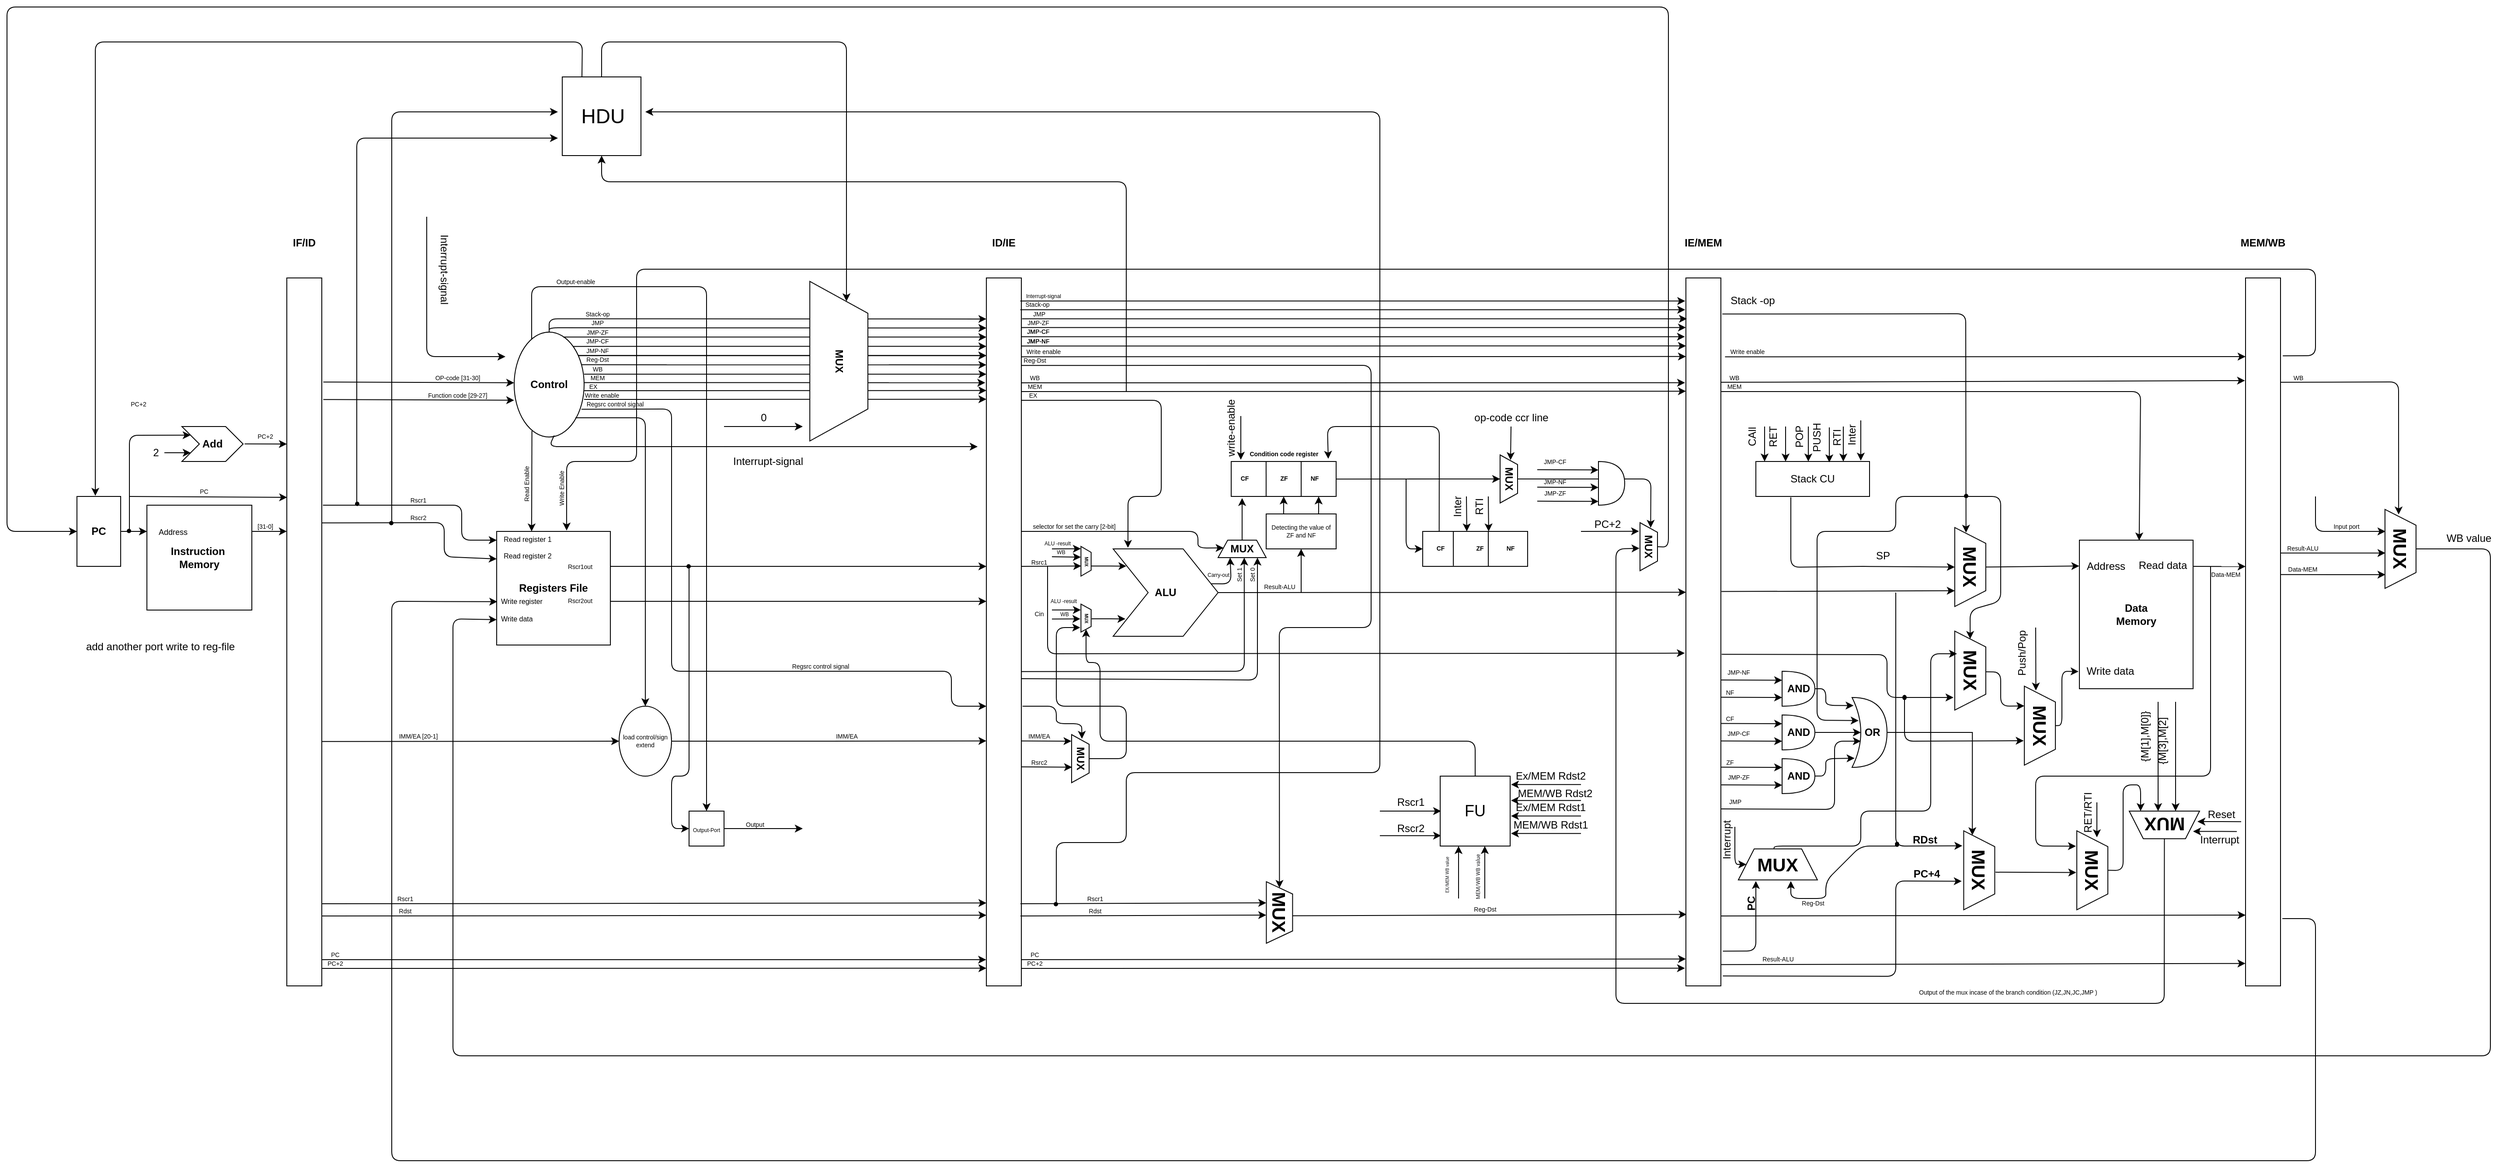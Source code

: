 <mxfile version="12.9.10" type="github">
  <diagram id="1rv1xOvbKvWyrppsMtNo" name="Page-1">
    <mxGraphModel dx="3025" dy="1550" grid="1" gridSize="10" guides="1" tooltips="1" connect="1" arrows="1" fold="1" page="1" pageScale="1" pageWidth="3300" pageHeight="4681" background="#ffffff" math="0" shadow="0">
      <root>
        <mxCell id="0" />
        <mxCell id="1" parent="0" />
        <mxCell id="djSDpx1OMvx2S-5FDEnU-72" value="&lt;b style=&quot;white-space: normal&quot;&gt;Data&lt;br&gt;Memory&lt;/b&gt;" style="rounded=0;whiteSpace=wrap;html=1;" parent="1" vertex="1">
          <mxGeometry x="2690" y="1930" width="130" height="170" as="geometry" />
        </mxCell>
        <mxCell id="4u6Bk__YJ9N9gN4nhSER-208" value="" style="rounded=0;whiteSpace=wrap;html=1;" parent="1" vertex="1">
          <mxGeometry x="1720" y="1840" width="120" height="40" as="geometry" />
        </mxCell>
        <mxCell id="4u6Bk__YJ9N9gN4nhSER-4" value="&lt;b&gt;PC&lt;/b&gt;" style="rounded=0;whiteSpace=wrap;html=1;" parent="1" vertex="1">
          <mxGeometry x="400" y="1880" width="50" height="80" as="geometry" />
        </mxCell>
        <mxCell id="4u6Bk__YJ9N9gN4nhSER-5" value="&lt;b&gt;Instruction&amp;nbsp;&lt;br&gt;Memory&lt;/b&gt;" style="whiteSpace=wrap;html=1;aspect=fixed;" parent="1" vertex="1">
          <mxGeometry x="480" y="1890" width="120" height="120" as="geometry" />
        </mxCell>
        <mxCell id="4u6Bk__YJ9N9gN4nhSER-8" value="" style="endArrow=classic;html=1;entryX=0;entryY=0.25;entryDx=0;entryDy=0;" parent="1" target="4u6Bk__YJ9N9gN4nhSER-5" edge="1">
          <mxGeometry width="50" height="50" relative="1" as="geometry">
            <mxPoint x="450" y="1920" as="sourcePoint" />
            <mxPoint x="500" y="1870" as="targetPoint" />
          </mxGeometry>
        </mxCell>
        <mxCell id="4u6Bk__YJ9N9gN4nhSER-9" value="&lt;font style=&quot;font-size: 9px&quot;&gt;Address&lt;/font&gt;" style="text;html=1;strokeColor=none;fillColor=none;align=center;verticalAlign=middle;whiteSpace=wrap;rounded=0;" parent="1" vertex="1">
          <mxGeometry x="490" y="1912.5" width="40" height="15" as="geometry" />
        </mxCell>
        <mxCell id="4u6Bk__YJ9N9gN4nhSER-11" value="&lt;b&gt;Add&lt;/b&gt;" style="shape=step;perimeter=stepPerimeter;whiteSpace=wrap;html=1;fixedSize=1;" parent="1" vertex="1">
          <mxGeometry x="520" y="1800" width="70" height="40" as="geometry" />
        </mxCell>
        <mxCell id="4u6Bk__YJ9N9gN4nhSER-13" value="2" style="text;html=1;align=center;verticalAlign=middle;resizable=0;points=[];autosize=1;" parent="1" vertex="1">
          <mxGeometry x="480" y="1820" width="20" height="20" as="geometry" />
        </mxCell>
        <mxCell id="4u6Bk__YJ9N9gN4nhSER-14" value="" style="endArrow=classic;html=1;" parent="1" edge="1">
          <mxGeometry width="50" height="50" relative="1" as="geometry">
            <mxPoint x="500" y="1830" as="sourcePoint" />
            <mxPoint x="530" y="1830" as="targetPoint" />
          </mxGeometry>
        </mxCell>
        <mxCell id="4u6Bk__YJ9N9gN4nhSER-16" value="" style="endArrow=classic;html=1;entryX=0.142;entryY=0.248;entryDx=0;entryDy=0;entryPerimeter=0;" parent="1" target="4u6Bk__YJ9N9gN4nhSER-11" edge="1">
          <mxGeometry width="50" height="50" relative="1" as="geometry">
            <mxPoint x="460" y="1920" as="sourcePoint" />
            <mxPoint x="528.82" y="1810.08" as="targetPoint" />
            <Array as="points">
              <mxPoint x="460" y="1810" />
            </Array>
          </mxGeometry>
        </mxCell>
        <mxCell id="4u6Bk__YJ9N9gN4nhSER-18" value="" style="rounded=0;whiteSpace=wrap;html=1;" parent="1" vertex="1">
          <mxGeometry x="640" y="1630" width="40" height="810" as="geometry" />
        </mxCell>
        <mxCell id="4u6Bk__YJ9N9gN4nhSER-19" value="" style="endArrow=classic;html=1;exitX=1.025;exitY=0.497;exitDx=0;exitDy=0;exitPerimeter=0;" parent="1" source="4u6Bk__YJ9N9gN4nhSER-11" edge="1">
          <mxGeometry width="50" height="50" relative="1" as="geometry">
            <mxPoint x="600" y="1820" as="sourcePoint" />
            <mxPoint x="640" y="1820" as="targetPoint" />
          </mxGeometry>
        </mxCell>
        <mxCell id="4u6Bk__YJ9N9gN4nhSER-24" value="&lt;b&gt;IF/ID&lt;/b&gt;" style="text;html=1;strokeColor=none;fillColor=none;align=center;verticalAlign=middle;whiteSpace=wrap;rounded=0;" parent="1" vertex="1">
          <mxGeometry x="640" y="1580" width="40" height="20" as="geometry" />
        </mxCell>
        <mxCell id="4u6Bk__YJ9N9gN4nhSER-25" value="&lt;b&gt;Registers File&lt;/b&gt;" style="whiteSpace=wrap;html=1;aspect=fixed;" parent="1" vertex="1">
          <mxGeometry x="880" y="1920" width="130" height="130" as="geometry" />
        </mxCell>
        <mxCell id="4u6Bk__YJ9N9gN4nhSER-28" value="&lt;h1&gt;&lt;span style=&quot;font-weight: normal&quot;&gt;&lt;font style=&quot;font-size: 8px&quot;&gt;Write register&amp;nbsp;&lt;/font&gt;&lt;/span&gt;&lt;/h1&gt;" style="text;html=1;strokeColor=none;fillColor=none;spacing=5;spacingTop=-20;whiteSpace=wrap;overflow=hidden;rounded=0;" parent="1" vertex="1">
          <mxGeometry x="880" y="1975" width="70" height="30" as="geometry" />
        </mxCell>
        <mxCell id="4u6Bk__YJ9N9gN4nhSER-29" value="&lt;h1&gt;&lt;span style=&quot;font-weight: normal&quot;&gt;&lt;font style=&quot;font-size: 8px&quot;&gt;Write data&lt;/font&gt;&lt;/span&gt;&lt;/h1&gt;" style="text;html=1;strokeColor=none;fillColor=none;spacing=5;spacingTop=-20;whiteSpace=wrap;overflow=hidden;rounded=0;" parent="1" vertex="1">
          <mxGeometry x="880" y="1995" width="70" height="30" as="geometry" />
        </mxCell>
        <mxCell id="4u6Bk__YJ9N9gN4nhSER-30" value="" style="rounded=0;whiteSpace=wrap;html=1;" parent="1" vertex="1">
          <mxGeometry x="1440" y="1630" width="40" height="810" as="geometry" />
        </mxCell>
        <mxCell id="4u6Bk__YJ9N9gN4nhSER-31" value="" style="rounded=0;whiteSpace=wrap;html=1;" parent="1" vertex="1">
          <mxGeometry x="2240" y="1630" width="40" height="810" as="geometry" />
        </mxCell>
        <mxCell id="4u6Bk__YJ9N9gN4nhSER-32" value="" style="rounded=0;whiteSpace=wrap;html=1;" parent="1" vertex="1">
          <mxGeometry x="2880" y="1630" width="40" height="810" as="geometry" />
        </mxCell>
        <mxCell id="4u6Bk__YJ9N9gN4nhSER-38" value="&lt;b&gt;ALU&lt;/b&gt;" style="shape=step;perimeter=stepPerimeter;whiteSpace=wrap;html=1;fixedSize=1;size=40;align=center;" parent="1" vertex="1">
          <mxGeometry x="1585" y="1940" width="120" height="100" as="geometry" />
        </mxCell>
        <mxCell id="4u6Bk__YJ9N9gN4nhSER-43" value="&lt;font style=&quot;font-size: 12px&quot;&gt;&lt;b&gt;Control&lt;/b&gt;&lt;/font&gt;" style="ellipse;whiteSpace=wrap;html=1;fontSize=7;" parent="1" vertex="1">
          <mxGeometry x="900" y="1692" width="80" height="120" as="geometry" />
        </mxCell>
        <mxCell id="4u6Bk__YJ9N9gN4nhSER-44" value="&lt;b&gt;ID/IE&lt;/b&gt;" style="text;html=1;strokeColor=none;fillColor=none;align=center;verticalAlign=middle;whiteSpace=wrap;rounded=0;" parent="1" vertex="1">
          <mxGeometry x="1440" y="1580" width="40" height="20" as="geometry" />
        </mxCell>
        <mxCell id="4u6Bk__YJ9N9gN4nhSER-49" value="PC+2" style="text;html=1;align=center;verticalAlign=middle;resizable=0;points=[];autosize=1;fontSize=7;" parent="1" vertex="1">
          <mxGeometry x="680" y="2410" width="30" height="10" as="geometry" />
        </mxCell>
        <mxCell id="4u6Bk__YJ9N9gN4nhSER-50" value="PC" style="text;html=1;align=center;verticalAlign=middle;resizable=0;points=[];autosize=1;fontSize=7;" parent="1" vertex="1">
          <mxGeometry x="680" y="2400" width="30" height="10" as="geometry" />
        </mxCell>
        <mxCell id="4u6Bk__YJ9N9gN4nhSER-51" value="PC+2" style="text;html=1;align=center;verticalAlign=middle;resizable=0;points=[];autosize=1;fontSize=7;" parent="1" vertex="1">
          <mxGeometry x="1480" y="2410" width="30" height="10" as="geometry" />
        </mxCell>
        <mxCell id="4u6Bk__YJ9N9gN4nhSER-52" value="PC" style="text;html=1;align=center;verticalAlign=middle;resizable=0;points=[];autosize=1;fontSize=7;" parent="1" vertex="1">
          <mxGeometry x="1480" y="2400" width="30" height="10" as="geometry" />
        </mxCell>
        <mxCell id="4u6Bk__YJ9N9gN4nhSER-59" value="EX" style="text;html=1;align=center;verticalAlign=middle;resizable=0;points=[];autosize=1;fontSize=7;" parent="1" vertex="1">
          <mxGeometry x="980" y="1750" width="20" height="10" as="geometry" />
        </mxCell>
        <mxCell id="4u6Bk__YJ9N9gN4nhSER-60" value="&lt;b&gt;IE/MEM&lt;/b&gt;" style="text;html=1;strokeColor=none;fillColor=none;align=center;verticalAlign=middle;whiteSpace=wrap;rounded=0;" parent="1" vertex="1">
          <mxGeometry x="2240" y="1580" width="40" height="20" as="geometry" />
        </mxCell>
        <mxCell id="4u6Bk__YJ9N9gN4nhSER-61" value="&lt;b&gt;MEM/WB&lt;/b&gt;" style="text;html=1;strokeColor=none;fillColor=none;align=center;verticalAlign=middle;whiteSpace=wrap;rounded=0;" parent="1" vertex="1">
          <mxGeometry x="2880" y="1580" width="40" height="20" as="geometry" />
        </mxCell>
        <mxCell id="4u6Bk__YJ9N9gN4nhSER-62" value="MEM" style="text;html=1;align=center;verticalAlign=middle;resizable=0;points=[];autosize=1;fontSize=7;" parent="1" vertex="1">
          <mxGeometry x="980" y="1740" width="30" height="10" as="geometry" />
        </mxCell>
        <mxCell id="4u6Bk__YJ9N9gN4nhSER-63" value="WB" style="text;html=1;align=center;verticalAlign=middle;resizable=0;points=[];autosize=1;fontSize=7;" parent="1" vertex="1">
          <mxGeometry x="980" y="1730" width="30" height="10" as="geometry" />
        </mxCell>
        <mxCell id="4u6Bk__YJ9N9gN4nhSER-71" value="WB" style="text;html=1;align=center;verticalAlign=middle;resizable=0;points=[];autosize=1;fontSize=7;" parent="1" vertex="1">
          <mxGeometry x="1480" y="1740" width="30" height="10" as="geometry" />
        </mxCell>
        <mxCell id="4u6Bk__YJ9N9gN4nhSER-72" value="MEM" style="text;html=1;align=center;verticalAlign=middle;resizable=0;points=[];autosize=1;fontSize=7;" parent="1" vertex="1">
          <mxGeometry x="1480" y="1750" width="30" height="10" as="geometry" />
        </mxCell>
        <mxCell id="4u6Bk__YJ9N9gN4nhSER-74" value="WB" style="text;html=1;align=center;verticalAlign=middle;resizable=0;points=[];autosize=1;fontSize=7;" parent="1" vertex="1">
          <mxGeometry x="2280" y="1740" width="30" height="10" as="geometry" />
        </mxCell>
        <mxCell id="4u6Bk__YJ9N9gN4nhSER-77" value="OP-code [31-30]" style="text;html=1;align=center;verticalAlign=middle;resizable=0;points=[];autosize=1;fontSize=7;" parent="1" vertex="1">
          <mxGeometry x="800" y="1740" width="70" height="10" as="geometry" />
        </mxCell>
        <mxCell id="4u6Bk__YJ9N9gN4nhSER-92" value="" style="endArrow=classic;html=1;fontSize=7;exitX=0.999;exitY=0.481;exitDx=0;exitDy=0;exitPerimeter=0;entryX=-0.032;entryY=0.148;entryDx=0;entryDy=0;entryPerimeter=0;" parent="1" source="4u6Bk__YJ9N9gN4nhSER-43" target="4u6Bk__YJ9N9gN4nhSER-30" edge="1">
          <mxGeometry width="50" height="50" relative="1" as="geometry">
            <mxPoint x="862" y="1750" as="sourcePoint" />
            <mxPoint x="1430" y="1750" as="targetPoint" />
          </mxGeometry>
        </mxCell>
        <mxCell id="4u6Bk__YJ9N9gN4nhSER-93" value="" style="endArrow=classic;html=1;fontSize=7;entryX=0;entryY=0.159;entryDx=0;entryDy=0;entryPerimeter=0;" parent="1" target="4u6Bk__YJ9N9gN4nhSER-30" edge="1">
          <mxGeometry width="50" height="50" relative="1" as="geometry">
            <mxPoint x="980" y="1759" as="sourcePoint" />
            <mxPoint x="1430" y="1759" as="targetPoint" />
          </mxGeometry>
        </mxCell>
        <mxCell id="4u6Bk__YJ9N9gN4nhSER-94" value="" style="endArrow=classic;html=1;fontSize=7;entryX=0;entryY=0.136;entryDx=0;entryDy=0;entryPerimeter=0;exitX=1;exitY=0.401;exitDx=0;exitDy=0;exitPerimeter=0;" parent="1" source="4u6Bk__YJ9N9gN4nhSER-43" target="4u6Bk__YJ9N9gN4nhSER-30" edge="1">
          <mxGeometry width="50" height="50" relative="1" as="geometry">
            <mxPoint x="1010" y="1740" as="sourcePoint" />
            <mxPoint x="1430" y="1740" as="targetPoint" />
          </mxGeometry>
        </mxCell>
        <mxCell id="4u6Bk__YJ9N9gN4nhSER-96" value="" style="endArrow=classic;html=1;fontSize=7;exitX=1.043;exitY=0.147;exitDx=0;exitDy=0;entryX=0;entryY=0.483;entryDx=0;entryDy=0;entryPerimeter=0;exitPerimeter=0;" parent="1" source="4u6Bk__YJ9N9gN4nhSER-18" target="4u6Bk__YJ9N9gN4nhSER-43" edge="1">
          <mxGeometry width="50" height="50" relative="1" as="geometry">
            <mxPoint x="720" y="1780" as="sourcePoint" />
            <mxPoint x="770" y="1730" as="targetPoint" />
          </mxGeometry>
        </mxCell>
        <mxCell id="4u6Bk__YJ9N9gN4nhSER-97" value="" style="endArrow=classic;html=1;fontSize=7;entryX=-0.008;entryY=0.963;entryDx=0;entryDy=0;entryPerimeter=0;" parent="1" target="4u6Bk__YJ9N9gN4nhSER-30" edge="1">
          <mxGeometry width="50" height="50" relative="1" as="geometry">
            <mxPoint x="680" y="2410" as="sourcePoint" />
            <mxPoint x="1430" y="2410" as="targetPoint" />
          </mxGeometry>
        </mxCell>
        <mxCell id="4u6Bk__YJ9N9gN4nhSER-98" value="" style="endArrow=classic;html=1;fontSize=7;entryX=0;entryY=0.975;entryDx=0;entryDy=0;entryPerimeter=0;" parent="1" target="4u6Bk__YJ9N9gN4nhSER-30" edge="1">
          <mxGeometry width="50" height="50" relative="1" as="geometry">
            <mxPoint x="680" y="2420" as="sourcePoint" />
            <mxPoint x="1430" y="2420" as="targetPoint" />
          </mxGeometry>
        </mxCell>
        <mxCell id="4u6Bk__YJ9N9gN4nhSER-101" value="" style="endArrow=classic;html=1;fontSize=7;entryX=0;entryY=0.962;entryDx=0;entryDy=0;entryPerimeter=0;" parent="1" target="4u6Bk__YJ9N9gN4nhSER-31" edge="1">
          <mxGeometry width="50" height="50" relative="1" as="geometry">
            <mxPoint x="1480" y="2410" as="sourcePoint" />
            <mxPoint x="2230" y="2409" as="targetPoint" />
          </mxGeometry>
        </mxCell>
        <mxCell id="4u6Bk__YJ9N9gN4nhSER-102" value="" style="endArrow=classic;html=1;fontSize=7;entryX=-0.028;entryY=0.975;entryDx=0;entryDy=0;entryPerimeter=0;" parent="1" target="4u6Bk__YJ9N9gN4nhSER-31" edge="1">
          <mxGeometry width="50" height="50" relative="1" as="geometry">
            <mxPoint x="1480" y="2420" as="sourcePoint" />
            <mxPoint x="2230" y="2420" as="targetPoint" />
          </mxGeometry>
        </mxCell>
        <mxCell id="4u6Bk__YJ9N9gN4nhSER-103" value="" style="endArrow=classic;html=1;fontSize=7;entryX=-0.025;entryY=0.148;entryDx=0;entryDy=0;entryPerimeter=0;" parent="1" target="4u6Bk__YJ9N9gN4nhSER-31" edge="1">
          <mxGeometry width="50" height="50" relative="1" as="geometry">
            <mxPoint x="1480" y="1750.0" as="sourcePoint" />
            <mxPoint x="2234" y="1750" as="targetPoint" />
          </mxGeometry>
        </mxCell>
        <mxCell id="4u6Bk__YJ9N9gN4nhSER-104" value="" style="endArrow=classic;html=1;fontSize=7;entryX=0;entryY=0.16;entryDx=0;entryDy=0;entryPerimeter=0;" parent="1" target="4u6Bk__YJ9N9gN4nhSER-31" edge="1">
          <mxGeometry width="50" height="50" relative="1" as="geometry">
            <mxPoint x="1480" y="1760" as="sourcePoint" />
            <mxPoint x="2230" y="1760" as="targetPoint" />
          </mxGeometry>
        </mxCell>
        <mxCell id="4u6Bk__YJ9N9gN4nhSER-106" value="" style="endArrow=classic;html=1;fontSize=7;entryX=0.141;entryY=-0.012;entryDx=0;entryDy=0;entryPerimeter=0;" parent="1" edge="1" target="4u6Bk__YJ9N9gN4nhSER-38">
          <mxGeometry width="50" height="50" relative="1" as="geometry">
            <mxPoint x="1480" y="1770" as="sourcePoint" />
            <mxPoint x="1590" y="1930" as="targetPoint" />
            <Array as="points">
              <mxPoint x="1640" y="1770" />
              <mxPoint x="1640" y="1880" />
              <mxPoint x="1602" y="1880" />
            </Array>
          </mxGeometry>
        </mxCell>
        <mxCell id="4u6Bk__YJ9N9gN4nhSER-107" value="EX" style="text;html=1;align=center;verticalAlign=middle;resizable=0;points=[];autosize=1;fontSize=7;" parent="1" vertex="1">
          <mxGeometry x="1483" y="1760" width="20" height="10" as="geometry" />
        </mxCell>
        <mxCell id="4u6Bk__YJ9N9gN4nhSER-109" value="" style="endArrow=classic;html=1;fontSize=7;entryX=-0.015;entryY=0.145;entryDx=0;entryDy=0;entryPerimeter=0;" parent="1" target="4u6Bk__YJ9N9gN4nhSER-32" edge="1">
          <mxGeometry width="50" height="50" relative="1" as="geometry">
            <mxPoint x="2280" y="1749.43" as="sourcePoint" />
            <mxPoint x="2870" y="1748" as="targetPoint" />
          </mxGeometry>
        </mxCell>
        <mxCell id="4u6Bk__YJ9N9gN4nhSER-111" value="" style="endArrow=classic;html=1;fontSize=7;entryX=0.526;entryY=0.002;entryDx=0;entryDy=0;entryPerimeter=0;" parent="1" target="djSDpx1OMvx2S-5FDEnU-72" edge="1">
          <mxGeometry width="50" height="50" relative="1" as="geometry">
            <mxPoint x="2280" y="1760.0" as="sourcePoint" />
            <mxPoint x="2690" y="1920" as="targetPoint" />
            <Array as="points">
              <mxPoint x="2760" y="1760" />
            </Array>
          </mxGeometry>
        </mxCell>
        <mxCell id="4u6Bk__YJ9N9gN4nhSER-112" value="MEM" style="text;html=1;align=center;verticalAlign=middle;resizable=0;points=[];autosize=1;fontSize=7;" parent="1" vertex="1">
          <mxGeometry x="2280" y="1750" width="30" height="10" as="geometry" />
        </mxCell>
        <mxCell id="4u6Bk__YJ9N9gN4nhSER-113" value="" style="endArrow=classic;html=1;fontSize=7;entryX=0.065;entryY=0.56;entryDx=0;entryDy=0;entryPerimeter=0;" parent="1" target="4u6Bk__YJ9N9gN4nhSER-241" edge="1">
          <mxGeometry width="50" height="50" relative="1" as="geometry">
            <mxPoint x="2920" y="1749.43" as="sourcePoint" />
            <mxPoint x="3040" y="1890" as="targetPoint" />
            <Array as="points">
              <mxPoint x="3055" y="1749" />
            </Array>
          </mxGeometry>
        </mxCell>
        <mxCell id="4u6Bk__YJ9N9gN4nhSER-114" value="WB" style="text;html=1;align=center;verticalAlign=middle;resizable=0;points=[];autosize=1;fontSize=7;" parent="1" vertex="1">
          <mxGeometry x="2925" y="1740" width="30" height="10" as="geometry" />
        </mxCell>
        <mxCell id="4u6Bk__YJ9N9gN4nhSER-116" value="&lt;b&gt;&lt;font style=&quot;font-size: 12px&quot;&gt;AND&lt;/font&gt;&lt;/b&gt;" style="shape=or;whiteSpace=wrap;html=1;fontSize=7;" parent="1" vertex="1">
          <mxGeometry x="2350" y="2080" width="37.5" height="40" as="geometry" />
        </mxCell>
        <mxCell id="4u6Bk__YJ9N9gN4nhSER-117" value="" style="endArrow=classic;html=1;fontSize=7;exitX=1;exitY=0.25;exitDx=0;exitDy=0;entryX=0;entryY=0.358;entryDx=0;entryDy=0;entryPerimeter=0;" parent="1" source="4u6Bk__YJ9N9gN4nhSER-5" target="4u6Bk__YJ9N9gN4nhSER-18" edge="1">
          <mxGeometry width="50" height="50" relative="1" as="geometry">
            <mxPoint x="610" y="1920" as="sourcePoint" />
            <mxPoint x="630" y="1920" as="targetPoint" />
          </mxGeometry>
        </mxCell>
        <mxCell id="4u6Bk__YJ9N9gN4nhSER-132" value="Input port" style="text;html=1;align=center;verticalAlign=middle;resizable=0;points=[];autosize=1;fontSize=7;" parent="1" vertex="1">
          <mxGeometry x="2970" y="1910" width="50" height="10" as="geometry" />
        </mxCell>
        <mxCell id="4u6Bk__YJ9N9gN4nhSER-133" value="" style="endArrow=classic;html=1;fontSize=7;entryX=0.279;entryY=0.985;entryDx=0;entryDy=0;entryPerimeter=0;" parent="1" target="4u6Bk__YJ9N9gN4nhSER-241" edge="1">
          <mxGeometry width="50" height="50" relative="1" as="geometry">
            <mxPoint x="2960" y="1880" as="sourcePoint" />
            <mxPoint x="3020" y="1920" as="targetPoint" />
            <Array as="points">
              <mxPoint x="2960" y="1920" />
            </Array>
          </mxGeometry>
        </mxCell>
        <mxCell id="4u6Bk__YJ9N9gN4nhSER-134" value="&lt;b&gt;&lt;font style=&quot;font-size: 12px&quot;&gt;AND&lt;/font&gt;&lt;/b&gt;" style="shape=or;whiteSpace=wrap;html=1;fontSize=7;" parent="1" vertex="1">
          <mxGeometry x="2350" y="2130" width="37.5" height="40" as="geometry" />
        </mxCell>
        <mxCell id="4u6Bk__YJ9N9gN4nhSER-135" value="&lt;b&gt;&lt;font style=&quot;font-size: 12px&quot;&gt;AND&lt;/font&gt;&lt;/b&gt;" style="shape=or;whiteSpace=wrap;html=1;fontSize=7;" parent="1" vertex="1">
          <mxGeometry x="2350" y="2180" width="37.5" height="40" as="geometry" />
        </mxCell>
        <mxCell id="4u6Bk__YJ9N9gN4nhSER-187" style="edgeStyle=orthogonalEdgeStyle;rounded=0;orthogonalLoop=1;jettySize=auto;html=1;fontSize=7;entryX=0;entryY=0.75;entryDx=0;entryDy=0;" parent="1" source="4u6Bk__YJ9N9gN4nhSER-136" target="4u6Bk__YJ9N9gN4nhSER-186" edge="1">
          <mxGeometry relative="1" as="geometry">
            <mxPoint x="2560" y="2150" as="targetPoint" />
          </mxGeometry>
        </mxCell>
        <mxCell id="4u6Bk__YJ9N9gN4nhSER-136" value="&lt;b&gt;&lt;font style=&quot;font-size: 12px&quot;&gt;&amp;nbsp; OR&lt;/font&gt;&lt;/b&gt;" style="shape=xor;whiteSpace=wrap;html=1;fontSize=7;" parent="1" vertex="1">
          <mxGeometry x="2430" y="2110" width="40" height="80" as="geometry" />
        </mxCell>
        <mxCell id="4u6Bk__YJ9N9gN4nhSER-137" value="" style="endArrow=classic;html=1;fontSize=7;entryX=0.043;entryY=0.116;entryDx=0;entryDy=0;entryPerimeter=0;exitX=1;exitY=0.5;exitDx=0;exitDy=0;exitPerimeter=0;" parent="1" source="4u6Bk__YJ9N9gN4nhSER-116" target="4u6Bk__YJ9N9gN4nhSER-136" edge="1">
          <mxGeometry width="50" height="50" relative="1" as="geometry">
            <mxPoint x="2390" y="2100" as="sourcePoint" />
            <mxPoint x="2430" y="2080" as="targetPoint" />
            <Array as="points">
              <mxPoint x="2400" y="2100" />
              <mxPoint x="2400" y="2119" />
            </Array>
          </mxGeometry>
        </mxCell>
        <mxCell id="4u6Bk__YJ9N9gN4nhSER-138" value="" style="endArrow=classic;html=1;fontSize=7;exitX=1;exitY=0.5;exitDx=0;exitDy=0;exitPerimeter=0;entryX=0.25;entryY=0.5;entryDx=0;entryDy=0;entryPerimeter=0;" parent="1" source="4u6Bk__YJ9N9gN4nhSER-134" target="4u6Bk__YJ9N9gN4nhSER-136" edge="1">
          <mxGeometry width="50" height="50" relative="1" as="geometry">
            <mxPoint x="2380" y="2180" as="sourcePoint" />
            <mxPoint x="2430" y="2130" as="targetPoint" />
          </mxGeometry>
        </mxCell>
        <mxCell id="4u6Bk__YJ9N9gN4nhSER-139" value="" style="endArrow=classic;html=1;fontSize=7;exitX=1;exitY=0.5;exitDx=0;exitDy=0;exitPerimeter=0;entryX=0.072;entryY=0.869;entryDx=0;entryDy=0;entryPerimeter=0;" parent="1" target="4u6Bk__YJ9N9gN4nhSER-136" edge="1">
          <mxGeometry width="50" height="50" relative="1" as="geometry">
            <mxPoint x="2387.5" y="2199.86" as="sourcePoint" />
            <mxPoint x="2440" y="2199.86" as="targetPoint" />
            <Array as="points">
              <mxPoint x="2400" y="2200" />
              <mxPoint x="2400" y="2180" />
            </Array>
          </mxGeometry>
        </mxCell>
        <mxCell id="4u6Bk__YJ9N9gN4nhSER-150" value="" style="endArrow=classic;html=1;fontSize=7;exitX=1.003;exitY=0.691;exitDx=0;exitDy=0;exitPerimeter=0;entryX=0;entryY=0.25;entryDx=0;entryDy=0;entryPerimeter=0;" parent="1" source="4u6Bk__YJ9N9gN4nhSER-31" target="4u6Bk__YJ9N9gN4nhSER-135" edge="1">
          <mxGeometry width="50" height="50" relative="1" as="geometry">
            <mxPoint x="2310" y="2190" as="sourcePoint" />
            <mxPoint x="2360" y="2180" as="targetPoint" />
          </mxGeometry>
        </mxCell>
        <mxCell id="4u6Bk__YJ9N9gN4nhSER-152" value="ZF" style="text;html=1;align=center;verticalAlign=middle;resizable=0;points=[];autosize=1;fontSize=7;" parent="1" vertex="1">
          <mxGeometry x="2280" y="2180" width="20" height="10" as="geometry" />
        </mxCell>
        <mxCell id="4u6Bk__YJ9N9gN4nhSER-153" value="CF" style="text;html=1;align=center;verticalAlign=middle;resizable=0;points=[];autosize=1;fontSize=7;" parent="1" vertex="1">
          <mxGeometry x="2280" y="2130" width="20" height="10" as="geometry" />
        </mxCell>
        <mxCell id="4u6Bk__YJ9N9gN4nhSER-154" value="" style="endArrow=classic;html=1;fontSize=7;exitX=1.003;exitY=0.691;exitDx=0;exitDy=0;exitPerimeter=0;entryX=0;entryY=0.25;entryDx=0;entryDy=0;entryPerimeter=0;" parent="1" target="4u6Bk__YJ9N9gN4nhSER-134" edge="1">
          <mxGeometry width="50" height="50" relative="1" as="geometry">
            <mxPoint x="2280.18" y="2139.71" as="sourcePoint" />
            <mxPoint x="2320.06" y="2140" as="targetPoint" />
          </mxGeometry>
        </mxCell>
        <mxCell id="4u6Bk__YJ9N9gN4nhSER-155" value="" style="endArrow=classic;html=1;fontSize=7;exitX=1.003;exitY=0.691;exitDx=0;exitDy=0;exitPerimeter=0;entryX=0;entryY=0.75;entryDx=0;entryDy=0;entryPerimeter=0;" parent="1" target="4u6Bk__YJ9N9gN4nhSER-116" edge="1">
          <mxGeometry width="50" height="50" relative="1" as="geometry">
            <mxPoint x="2280" y="2109.71" as="sourcePoint" />
            <mxPoint x="2319.88" y="2110" as="targetPoint" />
          </mxGeometry>
        </mxCell>
        <mxCell id="4u6Bk__YJ9N9gN4nhSER-156" value="NF" style="text;html=1;align=center;verticalAlign=middle;resizable=0;points=[];autosize=1;fontSize=7;" parent="1" vertex="1">
          <mxGeometry x="2280.0" y="2100" width="20" height="10" as="geometry" />
        </mxCell>
        <mxCell id="4u6Bk__YJ9N9gN4nhSER-186" value="&lt;b&gt;&lt;font style=&quot;font-size: 21px&quot;&gt;MUX&lt;/font&gt;&lt;/b&gt;" style="shape=trapezoid;perimeter=trapezoidPerimeter;whiteSpace=wrap;html=1;rotation=90;" parent="1" vertex="1">
          <mxGeometry x="2530.25" y="2290" width="90.41" height="35.5" as="geometry" />
        </mxCell>
        <mxCell id="4u6Bk__YJ9N9gN4nhSER-193" value="" style="endArrow=classic;html=1;fontSize=7;exitX=1;exitY=0.346;exitDx=0;exitDy=0;exitPerimeter=0;entryX=0;entryY=0.242;entryDx=0;entryDy=0;entryPerimeter=0;" parent="1" source="4u6Bk__YJ9N9gN4nhSER-18" target="4u6Bk__YJ9N9gN4nhSER-25" edge="1">
          <mxGeometry width="50" height="50" relative="1" as="geometry">
            <mxPoint x="720" y="1910" as="sourcePoint" />
            <mxPoint x="870" y="1949" as="targetPoint" />
            <Array as="points">
              <mxPoint x="820" y="1910" />
              <mxPoint x="820" y="1949" />
            </Array>
          </mxGeometry>
        </mxCell>
        <mxCell id="4u6Bk__YJ9N9gN4nhSER-194" value="&lt;b&gt;&lt;font style=&quot;font-size: 12px&quot;&gt;RDst&lt;/font&gt;&lt;/b&gt;" style="text;html=1;align=center;verticalAlign=middle;resizable=0;points=[];autosize=1;fontSize=7;" parent="1" vertex="1">
          <mxGeometry x="2492.5" y="2263.25" width="40" height="20" as="geometry" />
        </mxCell>
        <mxCell id="4u6Bk__YJ9N9gN4nhSER-197" value="" style="endArrow=classic;html=1;fontSize=7;exitX=1;exitY=0.346;exitDx=0;exitDy=0;exitPerimeter=0;entryX=0;entryY=0.6;entryDx=0;entryDy=0;entryPerimeter=0;" parent="1" target="4u6Bk__YJ9N9gN4nhSER-283" edge="1">
          <mxGeometry width="50" height="50" relative="1" as="geometry">
            <mxPoint x="681.33" y="1889.94" as="sourcePoint" />
            <mxPoint x="870" y="1930" as="targetPoint" />
            <Array as="points">
              <mxPoint x="840" y="1890" />
              <mxPoint x="840" y="1930" />
            </Array>
          </mxGeometry>
        </mxCell>
        <mxCell id="4u6Bk__YJ9N9gN4nhSER-198" value="" style="endArrow=classic;startArrow=none;html=1;fontSize=7;startFill=0;exitX=0.5;exitY=0;exitDx=0;exitDy=0;entryX=0.533;entryY=1.027;entryDx=0;entryDy=0;entryPerimeter=0;" parent="1" source="T4Knhte3SUwD-FYIo6XV-39" target="T4Knhte3SUwD-FYIo6XV-148" edge="1">
          <mxGeometry width="50" height="50" relative="1" as="geometry">
            <mxPoint x="2800" y="2320" as="sourcePoint" />
            <mxPoint x="2180" y="1940" as="targetPoint" />
            <Array as="points">
              <mxPoint x="2787" y="2460" />
              <mxPoint x="2160" y="2460" />
              <mxPoint x="2160" y="1940" />
            </Array>
          </mxGeometry>
        </mxCell>
        <mxCell id="4u6Bk__YJ9N9gN4nhSER-202" value="&lt;b&gt;&lt;font style=&quot;font-size: 12px&quot;&gt;PC+4&lt;/font&gt;&lt;/b&gt;" style="text;html=1;align=center;verticalAlign=middle;resizable=0;points=[];autosize=1;fontSize=7;" parent="1" vertex="1">
          <mxGeometry x="2490" y="2307.25" width="50" height="10" as="geometry" />
        </mxCell>
        <mxCell id="4u6Bk__YJ9N9gN4nhSER-203" value="" style="endArrow=classic;html=1;fontSize=7;entryX=0.008;entryY=0.31;entryDx=0;entryDy=0;entryPerimeter=0;" parent="1" target="4u6Bk__YJ9N9gN4nhSER-18" edge="1">
          <mxGeometry width="50" height="50" relative="1" as="geometry">
            <mxPoint x="460" y="1880" as="sourcePoint" />
            <mxPoint x="870" y="1850" as="targetPoint" />
          </mxGeometry>
        </mxCell>
        <mxCell id="4u6Bk__YJ9N9gN4nhSER-204" value="PC" style="text;html=1;align=center;verticalAlign=middle;resizable=0;points=[];autosize=1;fontSize=7;" parent="1" vertex="1">
          <mxGeometry x="530" y="1870" width="30" height="10" as="geometry" />
        </mxCell>
        <mxCell id="4u6Bk__YJ9N9gN4nhSER-205" value="PC+2" style="text;html=1;align=center;verticalAlign=middle;resizable=0;points=[];autosize=1;fontSize=7;" parent="1" vertex="1">
          <mxGeometry x="600" y="1807" width="30" height="10" as="geometry" />
        </mxCell>
        <mxCell id="4u6Bk__YJ9N9gN4nhSER-207" value="PC+2" style="text;html=1;align=center;verticalAlign=middle;resizable=0;points=[];autosize=1;fontSize=7;" parent="1" vertex="1">
          <mxGeometry x="455" y="1770" width="30" height="10" as="geometry" />
        </mxCell>
        <mxCell id="4u6Bk__YJ9N9gN4nhSER-210" value="" style="endArrow=none;html=1;fontSize=7;entryX=0.333;entryY=0.002;entryDx=0;entryDy=0;entryPerimeter=0;" parent="1" edge="1">
          <mxGeometry width="50" height="50" relative="1" as="geometry">
            <mxPoint x="1800.04" y="1879.92" as="sourcePoint" />
            <mxPoint x="1800" y="1840" as="targetPoint" />
          </mxGeometry>
        </mxCell>
        <mxCell id="4u6Bk__YJ9N9gN4nhSER-211" value="&lt;b&gt; Condition code register&lt;/b&gt;" style="text;html=1;align=center;verticalAlign=middle;resizable=0;points=[];autosize=1;fontSize=7;" parent="1" vertex="1">
          <mxGeometry x="1730" y="1827" width="100" height="10" as="geometry" />
        </mxCell>
        <mxCell id="4u6Bk__YJ9N9gN4nhSER-212" value="&lt;b&gt;CF&lt;/b&gt;" style="text;html=1;align=center;verticalAlign=middle;resizable=0;points=[];autosize=1;fontSize=7;" parent="1" vertex="1">
          <mxGeometry x="1720" y="1855" width="30" height="10" as="geometry" />
        </mxCell>
        <mxCell id="4u6Bk__YJ9N9gN4nhSER-215" value="&lt;b&gt;ZF&lt;/b&gt;" style="text;html=1;align=center;verticalAlign=middle;resizable=0;points=[];autosize=1;fontSize=7;" parent="1" vertex="1">
          <mxGeometry x="1770" y="1855" width="20" height="10" as="geometry" />
        </mxCell>
        <mxCell id="4u6Bk__YJ9N9gN4nhSER-216" value="&lt;b&gt;NF&lt;/b&gt;" style="text;html=1;align=center;verticalAlign=middle;resizable=0;points=[];autosize=1;fontSize=7;" parent="1" vertex="1">
          <mxGeometry x="1800" y="1855" width="30" height="10" as="geometry" />
        </mxCell>
        <mxCell id="4u6Bk__YJ9N9gN4nhSER-218" value="" style="endArrow=classic;html=1;fontSize=7;exitX=1;exitY=0.5;exitDx=0;exitDy=0;entryX=0;entryY=0.444;entryDx=0;entryDy=0;entryPerimeter=0;" parent="1" source="4u6Bk__YJ9N9gN4nhSER-38" target="4u6Bk__YJ9N9gN4nhSER-31" edge="1">
          <mxGeometry width="50" height="50" relative="1" as="geometry">
            <mxPoint x="1690" y="2020" as="sourcePoint" />
            <mxPoint x="2220" y="1990" as="targetPoint" />
            <Array as="points">
              <mxPoint x="1719" y="1990" />
            </Array>
          </mxGeometry>
        </mxCell>
        <mxCell id="4u6Bk__YJ9N9gN4nhSER-235" style="edgeStyle=orthogonalEdgeStyle;rounded=0;orthogonalLoop=1;jettySize=auto;html=1;fontSize=7;entryX=0.104;entryY=1.046;entryDx=0;entryDy=0;entryPerimeter=0;" parent="1" source="4u6Bk__YJ9N9gN4nhSER-220" target="4u6Bk__YJ9N9gN4nhSER-208" edge="1">
          <mxGeometry relative="1" as="geometry">
            <mxPoint x="1732.5" y="1890" as="targetPoint" />
          </mxGeometry>
        </mxCell>
        <mxCell id="4u6Bk__YJ9N9gN4nhSER-220" value="&lt;b&gt;&lt;font style=&quot;font-size: 12px&quot;&gt;MUX&lt;/font&gt;&lt;/b&gt;" style="shape=trapezoid;perimeter=trapezoidPerimeter;whiteSpace=wrap;html=1;rotation=0;" parent="1" vertex="1">
          <mxGeometry x="1705" y="1930" width="55" height="20" as="geometry" />
        </mxCell>
        <mxCell id="4u6Bk__YJ9N9gN4nhSER-221" value="" style="endArrow=classic;html=1;fontSize=7;entryX=0.25;entryY=1;entryDx=0;entryDy=0;exitX=0.937;exitY=0.399;exitDx=0;exitDy=0;exitPerimeter=0;" parent="1" source="4u6Bk__YJ9N9gN4nhSER-38" target="4u6Bk__YJ9N9gN4nhSER-220" edge="1">
          <mxGeometry width="50" height="50" relative="1" as="geometry">
            <mxPoint x="1670" y="1980" as="sourcePoint" />
            <mxPoint x="1741.04" y="1959.44" as="targetPoint" />
            <Array as="points">
              <mxPoint x="1720" y="1980" />
            </Array>
          </mxGeometry>
        </mxCell>
        <mxCell id="4u6Bk__YJ9N9gN4nhSER-222" value="&lt;font style=&quot;font-size: 6px&quot;&gt;Carry-out&lt;/font&gt;" style="text;html=1;align=center;verticalAlign=middle;resizable=0;points=[];autosize=1;fontSize=7;" parent="1" vertex="1">
          <mxGeometry x="1680" y="1964.5" width="50" height="10" as="geometry" />
        </mxCell>
        <mxCell id="4u6Bk__YJ9N9gN4nhSER-224" value="" style="endArrow=classic;html=1;fontSize=7;entryX=0.417;entryY=1;entryDx=0;entryDy=0;entryPerimeter=0;exitX=1.005;exitY=0.566;exitDx=0;exitDy=0;exitPerimeter=0;" parent="1" source="4u6Bk__YJ9N9gN4nhSER-30" edge="1">
          <mxGeometry width="50" height="50" relative="1" as="geometry">
            <mxPoint x="1740" y="2090" as="sourcePoint" />
            <mxPoint x="1750.02" y="1950" as="targetPoint" />
            <Array as="points">
              <mxPoint x="1750" y="2090" />
            </Array>
          </mxGeometry>
        </mxCell>
        <mxCell id="4u6Bk__YJ9N9gN4nhSER-225" value="" style="endArrow=classic;html=1;fontSize=7;entryX=0.417;entryY=1;entryDx=0;entryDy=0;entryPerimeter=0;exitX=1;exitY=0.556;exitDx=0;exitDy=0;exitPerimeter=0;" parent="1" source="4u6Bk__YJ9N9gN4nhSER-30" edge="1">
          <mxGeometry width="50" height="50" relative="1" as="geometry">
            <mxPoint x="1720" y="2080" as="sourcePoint" />
            <mxPoint x="1734.9" y="1950" as="targetPoint" />
            <Array as="points">
              <mxPoint x="1735" y="2080" />
            </Array>
          </mxGeometry>
        </mxCell>
        <mxCell id="4u6Bk__YJ9N9gN4nhSER-226" value="Set 1" style="text;html=1;align=center;verticalAlign=middle;resizable=0;points=[];autosize=1;fontSize=7;rotation=-90;" parent="1" vertex="1">
          <mxGeometry x="1715" y="1965" width="30" height="10" as="geometry" />
        </mxCell>
        <mxCell id="4u6Bk__YJ9N9gN4nhSER-227" value="Set 0" style="text;html=1;align=center;verticalAlign=middle;resizable=0;points=[];autosize=1;fontSize=7;rotation=-90;" parent="1" vertex="1">
          <mxGeometry x="1730" y="1965" width="30" height="10" as="geometry" />
        </mxCell>
        <mxCell id="4u6Bk__YJ9N9gN4nhSER-228" value="" style="endArrow=classic;html=1;fontSize=7;entryX=0.072;entryY=0.445;entryDx=0;entryDy=0;entryPerimeter=0;exitX=0.998;exitY=0.358;exitDx=0;exitDy=0;exitPerimeter=0;" parent="1" source="4u6Bk__YJ9N9gN4nhSER-30" edge="1">
          <mxGeometry width="50" height="50" relative="1" as="geometry">
            <mxPoint x="1492" y="1920" as="sourcePoint" />
            <mxPoint x="1711.32" y="1938.9" as="targetPoint" />
            <Array as="points">
              <mxPoint x="1682" y="1920" />
              <mxPoint x="1682" y="1939" />
            </Array>
          </mxGeometry>
        </mxCell>
        <mxCell id="4u6Bk__YJ9N9gN4nhSER-229" value="selector for set the carry [2-bit]" style="text;html=1;align=center;verticalAlign=middle;resizable=0;points=[];autosize=1;fontSize=7;" parent="1" vertex="1">
          <mxGeometry x="1480" y="1910" width="120" height="10" as="geometry" />
        </mxCell>
        <mxCell id="4u6Bk__YJ9N9gN4nhSER-236" value="" style="endArrow=none;html=1;fontSize=7;entryX=0.333;entryY=0.002;entryDx=0;entryDy=0;entryPerimeter=0;" parent="1" edge="1">
          <mxGeometry width="50" height="50" relative="1" as="geometry">
            <mxPoint x="1759.95" y="1880.0" as="sourcePoint" />
            <mxPoint x="1759.91" y="1840.08" as="targetPoint" />
          </mxGeometry>
        </mxCell>
        <mxCell id="4u6Bk__YJ9N9gN4nhSER-237" value="Result-ALU" style="text;html=1;align=center;verticalAlign=middle;resizable=0;points=[];autosize=1;fontSize=7;" parent="1" vertex="1">
          <mxGeometry x="1750.2" y="1978.5" width="50" height="10" as="geometry" />
        </mxCell>
        <mxCell id="4u6Bk__YJ9N9gN4nhSER-239" value="" style="endArrow=classic;html=1;fontSize=7;entryX=0;entryY=0.986;entryDx=0;entryDy=0;entryPerimeter=0;" parent="1" edge="1">
          <mxGeometry width="50" height="50" relative="1" as="geometry">
            <mxPoint x="2280" y="2415.67" as="sourcePoint" />
            <mxPoint x="2879.88" y="2414.33" as="targetPoint" />
          </mxGeometry>
        </mxCell>
        <mxCell id="4u6Bk__YJ9N9gN4nhSER-240" value="Result-ALU" style="text;html=1;align=center;verticalAlign=middle;resizable=0;points=[];autosize=1;fontSize=7;" parent="1" vertex="1">
          <mxGeometry x="2320" y="2405" width="50" height="10" as="geometry" />
        </mxCell>
        <mxCell id="4u6Bk__YJ9N9gN4nhSER-241" value="&lt;b&gt;&lt;font style=&quot;font-size: 21px&quot;&gt;MUX&lt;/font&gt;&lt;/b&gt;" style="shape=trapezoid;perimeter=trapezoidPerimeter;whiteSpace=wrap;html=1;rotation=90;" parent="1" vertex="1">
          <mxGeometry x="3012" y="1922.25" width="90.41" height="35.5" as="geometry" />
        </mxCell>
        <mxCell id="4u6Bk__YJ9N9gN4nhSER-243" value="" style="endArrow=classic;html=1;fontSize=7;entryX=0.552;entryY=0.985;entryDx=0;entryDy=0;entryPerimeter=0;" parent="1" target="4u6Bk__YJ9N9gN4nhSER-241" edge="1">
          <mxGeometry width="50" height="50" relative="1" as="geometry">
            <mxPoint x="2920" y="1944.71" as="sourcePoint" />
            <mxPoint x="3020" y="1944.71" as="targetPoint" />
          </mxGeometry>
        </mxCell>
        <mxCell id="4u6Bk__YJ9N9gN4nhSER-244" value="Result-ALU" style="text;html=1;align=center;verticalAlign=middle;resizable=0;points=[];autosize=1;fontSize=7;" parent="1" vertex="1">
          <mxGeometry x="2915" y="1934.71" width="60" height="10" as="geometry" />
        </mxCell>
        <mxCell id="4u6Bk__YJ9N9gN4nhSER-245" value="" style="endArrow=classic;html=1;fontSize=7;entryX=0.826;entryY=0.985;entryDx=0;entryDy=0;entryPerimeter=0;" parent="1" target="4u6Bk__YJ9N9gN4nhSER-241" edge="1">
          <mxGeometry width="50" height="50" relative="1" as="geometry">
            <mxPoint x="2920" y="1969.43" as="sourcePoint" />
            <mxPoint x="3020" y="1969.43" as="targetPoint" />
          </mxGeometry>
        </mxCell>
        <mxCell id="4u6Bk__YJ9N9gN4nhSER-246" value="Data-MEM" style="text;html=1;align=center;verticalAlign=middle;resizable=0;points=[];autosize=1;fontSize=7;" parent="1" vertex="1">
          <mxGeometry x="2920" y="1959.43" width="50" height="10" as="geometry" />
        </mxCell>
        <mxCell id="4u6Bk__YJ9N9gN4nhSER-249" value="Rscr1out" style="text;html=1;align=center;verticalAlign=middle;resizable=0;points=[];autosize=1;fontSize=7;" parent="1" vertex="1">
          <mxGeometry x="950" y="1955.75" width="50" height="10" as="geometry" />
        </mxCell>
        <mxCell id="4u6Bk__YJ9N9gN4nhSER-250" value="Rscr2out" style="text;html=1;align=center;verticalAlign=middle;resizable=0;points=[];autosize=1;fontSize=7;" parent="1" vertex="1">
          <mxGeometry x="950" y="1995" width="50" height="10" as="geometry" />
        </mxCell>
        <mxCell id="4u6Bk__YJ9N9gN4nhSER-251" value="" style="endArrow=classic;html=1;fontSize=7;" parent="1" edge="1">
          <mxGeometry width="50" height="50" relative="1" as="geometry">
            <mxPoint x="1010" y="2000" as="sourcePoint" />
            <mxPoint x="1440" y="2000" as="targetPoint" />
          </mxGeometry>
        </mxCell>
        <mxCell id="4u6Bk__YJ9N9gN4nhSER-252" value="" style="endArrow=classic;html=1;fontSize=7;" parent="1" edge="1">
          <mxGeometry width="50" height="50" relative="1" as="geometry">
            <mxPoint x="1010" y="1960" as="sourcePoint" />
            <mxPoint x="1440" y="1960" as="targetPoint" />
          </mxGeometry>
        </mxCell>
        <mxCell id="4u6Bk__YJ9N9gN4nhSER-253" value="" style="endArrow=classic;html=1;fontSize=7;exitX=1.006;exitY=0.456;exitDx=0;exitDy=0;exitPerimeter=0;entryX=0.678;entryY=0.977;entryDx=0;entryDy=0;entryPerimeter=0;" parent="1" target="4u6Bk__YJ9N9gN4nhSER-289" edge="1">
          <mxGeometry width="50" height="50" relative="1" as="geometry">
            <mxPoint x="1480" y="2189.36" as="sourcePoint" />
            <mxPoint x="1561.44" y="2189.7" as="targetPoint" />
          </mxGeometry>
        </mxCell>
        <mxCell id="4u6Bk__YJ9N9gN4nhSER-254" value="" style="endArrow=classic;html=1;fontSize=7;exitX=1.021;exitY=0.456;exitDx=0;exitDy=0;exitPerimeter=0;entryX=0.659;entryY=0.972;entryDx=0;entryDy=0;entryPerimeter=0;" parent="1" target="J_n0-YOa4G56IStiHrvc-1" edge="1">
          <mxGeometry width="50" height="50" relative="1" as="geometry">
            <mxPoint x="1480" y="1960.0" as="sourcePoint" />
            <mxPoint x="1543.446" y="1959.784" as="targetPoint" />
          </mxGeometry>
        </mxCell>
        <mxCell id="4u6Bk__YJ9N9gN4nhSER-255" value="Rsrc1" style="text;html=1;align=center;verticalAlign=middle;resizable=0;points=[];autosize=1;fontSize=7;" parent="1" vertex="1">
          <mxGeometry x="1480" y="1950.86" width="40" height="10" as="geometry" />
        </mxCell>
        <mxCell id="4u6Bk__YJ9N9gN4nhSER-256" value="Rsrc2" style="text;html=1;align=center;verticalAlign=middle;resizable=0;points=[];autosize=1;fontSize=7;" parent="1" vertex="1">
          <mxGeometry x="1479.76" y="2180" width="40" height="10" as="geometry" />
        </mxCell>
        <mxCell id="4u6Bk__YJ9N9gN4nhSER-259" value="Cin" style="text;html=1;align=center;verticalAlign=middle;resizable=0;points=[];autosize=1;fontSize=7;" parent="1" vertex="1">
          <mxGeometry x="1485" y="2010" width="30" height="10" as="geometry" />
        </mxCell>
        <mxCell id="4u6Bk__YJ9N9gN4nhSER-265" style="edgeStyle=orthogonalEdgeStyle;rounded=0;orthogonalLoop=1;jettySize=auto;html=1;entryX=0.5;entryY=1;entryDx=0;entryDy=0;fontSize=7;" parent="1" target="4u6Bk__YJ9N9gN4nhSER-208" edge="1">
          <mxGeometry relative="1" as="geometry">
            <mxPoint x="1780" y="1900" as="sourcePoint" />
          </mxGeometry>
        </mxCell>
        <mxCell id="4u6Bk__YJ9N9gN4nhSER-261" value="" style="endArrow=classic;html=1;fontSize=7;" parent="1" edge="1">
          <mxGeometry width="50" height="50" relative="1" as="geometry">
            <mxPoint x="1800" y="1990" as="sourcePoint" />
            <mxPoint x="1800" y="1940" as="targetPoint" />
          </mxGeometry>
        </mxCell>
        <mxCell id="4u6Bk__YJ9N9gN4nhSER-269" style="edgeStyle=orthogonalEdgeStyle;rounded=0;orthogonalLoop=1;jettySize=auto;html=1;entryX=0.5;entryY=1;entryDx=0;entryDy=0;fontSize=7;" parent="1" edge="1">
          <mxGeometry relative="1" as="geometry">
            <mxPoint x="1820" y="1900" as="sourcePoint" />
            <mxPoint x="1820" y="1880" as="targetPoint" />
          </mxGeometry>
        </mxCell>
        <mxCell id="4u6Bk__YJ9N9gN4nhSER-272" value="Detecting the value of ZF and NF" style="rounded=0;whiteSpace=wrap;html=1;labelBackgroundColor=none;fontSize=7;" parent="1" vertex="1">
          <mxGeometry x="1760" y="1900" width="80" height="40" as="geometry" />
        </mxCell>
        <mxCell id="4u6Bk__YJ9N9gN4nhSER-273" value="" style="endArrow=classic;html=1;fontSize=7;entryX=0.106;entryY=0.392;entryDx=0;entryDy=0;entryPerimeter=0;" parent="1" source="T4Knhte3SUwD-FYIo6XV-136" target="T4Knhte3SUwD-FYIo6XV-148" edge="1">
          <mxGeometry width="50" height="50" relative="1" as="geometry">
            <mxPoint x="1840" y="1860.11" as="sourcePoint" />
            <mxPoint x="2230" y="1860" as="targetPoint" />
            <Array as="points">
              <mxPoint x="1920" y="1860" />
              <mxPoint x="1930" y="1860" />
              <mxPoint x="2200" y="1860" />
            </Array>
          </mxGeometry>
        </mxCell>
        <mxCell id="4u6Bk__YJ9N9gN4nhSER-274" value="" style="endArrow=classic;html=1;fontSize=7;entryX=0;entryY=0.867;entryDx=0;entryDy=0;entryPerimeter=0;exitX=0.5;exitY=0;exitDx=0;exitDy=0;" parent="1" source="4u6Bk__YJ9N9gN4nhSER-241" target="4u6Bk__YJ9N9gN4nhSER-29" edge="1">
          <mxGeometry width="50" height="50" relative="1" as="geometry">
            <mxPoint x="3080" y="1940" as="sourcePoint" />
            <mxPoint x="870" y="2021" as="targetPoint" />
            <Array as="points">
              <mxPoint x="3160" y="1940" />
              <mxPoint x="3160" y="2520" />
              <mxPoint x="830" y="2520" />
              <mxPoint x="830" y="2020" />
            </Array>
          </mxGeometry>
        </mxCell>
        <mxCell id="4u6Bk__YJ9N9gN4nhSER-278" value="Output of the mux incase of the branch condition (JZ,JN,JC,JMP )" style="text;html=1;align=center;verticalAlign=middle;resizable=0;points=[];autosize=1;fontSize=7;rotation=0;" parent="1" vertex="1">
          <mxGeometry x="2492.5" y="2443" width="230" height="10" as="geometry" />
        </mxCell>
        <mxCell id="4u6Bk__YJ9N9gN4nhSER-282" value="&lt;h1 style=&quot;text-align: left&quot;&gt;&lt;span style=&quot;font-weight: normal&quot;&gt;&lt;font style=&quot;font-size: 8px&quot;&gt;Read register 2&lt;/font&gt;&lt;/span&gt;&lt;/h1&gt;" style="text;html=1;align=center;verticalAlign=middle;resizable=0;points=[];autosize=1;fontSize=7;" parent="1" vertex="1">
          <mxGeometry x="887" y="1943" width="56" height="6" as="geometry" />
        </mxCell>
        <mxCell id="4u6Bk__YJ9N9gN4nhSER-283" value="&lt;h1 style=&quot;text-align: left&quot;&gt;&lt;span style=&quot;font-weight: normal&quot;&gt;&lt;font style=&quot;font-size: 8px&quot;&gt;Read register 1&lt;/font&gt;&lt;/span&gt;&lt;/h1&gt;" style="text;html=1;align=center;verticalAlign=middle;resizable=0;points=[];autosize=1;fontSize=7;" parent="1" vertex="1">
          <mxGeometry x="880" y="1912" width="70" height="30" as="geometry" />
        </mxCell>
        <mxCell id="4u6Bk__YJ9N9gN4nhSER-285" value="" style="endArrow=classic;html=1;fontSize=7;exitX=0.254;exitY=0.942;exitDx=0;exitDy=0;exitPerimeter=0;entryX=0.571;entryY=0.267;entryDx=0;entryDy=0;entryPerimeter=0;" parent="1" source="4u6Bk__YJ9N9gN4nhSER-43" target="4u6Bk__YJ9N9gN4nhSER-283" edge="1">
          <mxGeometry width="50" height="50" relative="1" as="geometry">
            <mxPoint x="920" y="1820" as="sourcePoint" />
            <mxPoint x="920" y="1910" as="targetPoint" />
          </mxGeometry>
        </mxCell>
        <mxCell id="4u6Bk__YJ9N9gN4nhSER-286" value="" style="endArrow=classic;html=1;fontSize=7;exitX=1.065;exitY=0.11;exitDx=0;exitDy=0;exitPerimeter=0;" parent="1" source="4u6Bk__YJ9N9gN4nhSER-32" edge="1">
          <mxGeometry width="50" height="50" relative="1" as="geometry">
            <mxPoint x="2960" y="1720" as="sourcePoint" />
            <mxPoint x="960" y="1919" as="targetPoint" />
            <Array as="points">
              <mxPoint x="2960" y="1719" />
              <mxPoint x="2960" y="1620" />
              <mxPoint x="1040" y="1620" />
              <mxPoint x="1040" y="1840" />
              <mxPoint x="960" y="1840" />
            </Array>
          </mxGeometry>
        </mxCell>
        <mxCell id="4u6Bk__YJ9N9gN4nhSER-287" value="Read Enable&amp;nbsp;" style="text;html=1;align=center;verticalAlign=middle;resizable=0;points=[];autosize=1;fontSize=7;rotation=-90;" parent="1" vertex="1">
          <mxGeometry x="885" y="1860" width="60" height="10" as="geometry" />
        </mxCell>
        <mxCell id="4u6Bk__YJ9N9gN4nhSER-288" value="Write Enable&amp;nbsp;" style="text;html=1;align=center;verticalAlign=middle;resizable=0;points=[];autosize=1;fontSize=7;rotation=-90;" parent="1" vertex="1">
          <mxGeometry x="925" y="1865" width="60" height="10" as="geometry" />
        </mxCell>
        <mxCell id="4u6Bk__YJ9N9gN4nhSER-289" value="&lt;b&gt;&lt;font style=&quot;font-size: 12px&quot;&gt;MUX&lt;/font&gt;&lt;/b&gt;" style="shape=trapezoid;perimeter=trapezoidPerimeter;whiteSpace=wrap;html=1;rotation=90;" parent="1" vertex="1">
          <mxGeometry x="1520" y="2170" width="55" height="20" as="geometry" />
        </mxCell>
        <mxCell id="4u6Bk__YJ9N9gN4nhSER-291" value="[31-0]" style="text;html=1;align=center;verticalAlign=middle;resizable=0;points=[];autosize=1;fontSize=7;" parent="1" vertex="1">
          <mxGeometry x="600" y="1910" width="30" height="10" as="geometry" />
        </mxCell>
        <mxCell id="4u6Bk__YJ9N9gN4nhSER-292" value="" style="endArrow=classic;html=1;fontSize=7;exitX=1.043;exitY=0.147;exitDx=0;exitDy=0;entryX=0;entryY=0.483;entryDx=0;entryDy=0;entryPerimeter=0;exitPerimeter=0;" parent="1" edge="1">
          <mxGeometry width="50" height="50" relative="1" as="geometry">
            <mxPoint x="681.72" y="1769.07" as="sourcePoint" />
            <mxPoint x="900" y="1769.96" as="targetPoint" />
          </mxGeometry>
        </mxCell>
        <mxCell id="4u6Bk__YJ9N9gN4nhSER-293" value="Function code [29-27]" style="text;html=1;align=center;verticalAlign=middle;resizable=0;points=[];autosize=1;fontSize=7;" parent="1" vertex="1">
          <mxGeometry x="790" y="1760" width="90" height="10" as="geometry" />
        </mxCell>
        <mxCell id="4u6Bk__YJ9N9gN4nhSER-296" value="IMM/EA" style="text;html=1;align=center;verticalAlign=middle;resizable=0;points=[];autosize=1;fontSize=7;" parent="1" vertex="1">
          <mxGeometry x="1480" y="2150" width="40" height="10" as="geometry" />
        </mxCell>
        <mxCell id="4u6Bk__YJ9N9gN4nhSER-298" value="" style="endArrow=classic;html=1;fontSize=7;exitX=1.006;exitY=0.556;exitDx=0;exitDy=0;exitPerimeter=0;entryX=0;entryY=0.5;entryDx=0;entryDy=0;" parent="1" target="4u6Bk__YJ9N9gN4nhSER-299" edge="1">
          <mxGeometry width="50" height="50" relative="1" as="geometry">
            <mxPoint x="680.24" y="2160.36" as="sourcePoint" />
            <mxPoint x="1000" y="2160" as="targetPoint" />
          </mxGeometry>
        </mxCell>
        <mxCell id="4u6Bk__YJ9N9gN4nhSER-317" style="edgeStyle=orthogonalEdgeStyle;rounded=0;orthogonalLoop=1;jettySize=auto;html=1;fontSize=7;entryX=0;entryY=0.654;entryDx=0;entryDy=0;entryPerimeter=0;" parent="1" source="4u6Bk__YJ9N9gN4nhSER-299" target="4u6Bk__YJ9N9gN4nhSER-30" edge="1">
          <mxGeometry relative="1" as="geometry">
            <mxPoint x="1400" y="2160" as="targetPoint" />
          </mxGeometry>
        </mxCell>
        <mxCell id="4u6Bk__YJ9N9gN4nhSER-299" value="load control/sign extend" style="ellipse;whiteSpace=wrap;html=1;labelBackgroundColor=none;fontSize=7;" parent="1" vertex="1">
          <mxGeometry x="1020" y="2120" width="60" height="80" as="geometry" />
        </mxCell>
        <mxCell id="4u6Bk__YJ9N9gN4nhSER-300" value="IMM/EA [20-1]" style="text;html=1;align=center;verticalAlign=middle;resizable=0;points=[];autosize=1;fontSize=7;" parent="1" vertex="1">
          <mxGeometry x="760" y="2150" width="60" height="10" as="geometry" />
        </mxCell>
        <mxCell id="4u6Bk__YJ9N9gN4nhSER-303" value="" style="endArrow=classic;html=1;fontSize=7;entryX=0.136;entryY=1.009;entryDx=0;entryDy=0;entryPerimeter=0;exitX=1;exitY=0.654;exitDx=0;exitDy=0;exitPerimeter=0;" parent="1" source="4u6Bk__YJ9N9gN4nhSER-30" target="4u6Bk__YJ9N9gN4nhSER-289" edge="1">
          <mxGeometry width="50" height="50" relative="1" as="geometry">
            <mxPoint x="1490" y="2160" as="sourcePoint" />
            <mxPoint x="1530" y="2160" as="targetPoint" />
          </mxGeometry>
        </mxCell>
        <mxCell id="4u6Bk__YJ9N9gN4nhSER-304" value="" style="endArrow=classic;html=1;fontSize=7;exitX=0.5;exitY=0;exitDx=0;exitDy=0;entryX=0.838;entryY=1.072;entryDx=0;entryDy=0;entryPerimeter=0;" parent="1" source="4u6Bk__YJ9N9gN4nhSER-289" target="T4Knhte3SUwD-FYIo6XV-102" edge="1">
          <mxGeometry width="50" height="50" relative="1" as="geometry">
            <mxPoint x="1630" y="2200" as="sourcePoint" />
            <mxPoint x="1548" y="2010" as="targetPoint" />
            <Array as="points">
              <mxPoint x="1600" y="2180" />
              <mxPoint x="1600" y="2120" />
              <mxPoint x="1520" y="2120" />
              <mxPoint x="1520" y="2030" />
            </Array>
          </mxGeometry>
        </mxCell>
        <mxCell id="4u6Bk__YJ9N9gN4nhSER-305" value="" style="endArrow=classic;html=1;fontSize=7;exitX=0.875;exitY=0.817;exitDx=0;exitDy=0;exitPerimeter=0;entryX=0.5;entryY=0;entryDx=0;entryDy=0;" parent="1" source="4u6Bk__YJ9N9gN4nhSER-43" target="4u6Bk__YJ9N9gN4nhSER-299" edge="1">
          <mxGeometry width="50" height="50" relative="1" as="geometry">
            <mxPoint x="1000" y="1790" as="sourcePoint" />
            <mxPoint x="1050" y="2110" as="targetPoint" />
            <Array as="points">
              <mxPoint x="1050" y="1790" />
            </Array>
          </mxGeometry>
        </mxCell>
        <mxCell id="4u6Bk__YJ9N9gN4nhSER-306" value="Rscr1" style="text;html=1;align=center;verticalAlign=middle;resizable=0;points=[];autosize=1;fontSize=7;" parent="1" vertex="1">
          <mxGeometry x="770" y="1880" width="40" height="10" as="geometry" />
        </mxCell>
        <mxCell id="4u6Bk__YJ9N9gN4nhSER-309" value="" style="endArrow=classic;html=1;fontSize=7;exitX=1.006;exitY=0.556;exitDx=0;exitDy=0;exitPerimeter=0;entryX=0;entryY=0.752;entryDx=0;entryDy=0;entryPerimeter=0;" parent="1" edge="1">
          <mxGeometry width="50" height="50" relative="1" as="geometry">
            <mxPoint x="680" y="2360" as="sourcePoint" />
            <mxPoint x="1440" y="2359.12" as="targetPoint" />
          </mxGeometry>
        </mxCell>
        <mxCell id="4u6Bk__YJ9N9gN4nhSER-310" value="Rdst" style="text;html=1;align=center;verticalAlign=middle;resizable=0;points=[];autosize=1;fontSize=7;rotation=0;" parent="1" vertex="1">
          <mxGeometry x="760" y="2350" width="30" height="10" as="geometry" />
        </mxCell>
        <mxCell id="4u6Bk__YJ9N9gN4nhSER-311" value="" style="endArrow=classic;html=1;fontSize=7;exitX=1.006;exitY=0.556;exitDx=0;exitDy=0;exitPerimeter=0;" parent="1" edge="1">
          <mxGeometry width="50" height="50" relative="1" as="geometry">
            <mxPoint x="1479" y="2360.0" as="sourcePoint" />
            <mxPoint x="1760" y="2359" as="targetPoint" />
          </mxGeometry>
        </mxCell>
        <mxCell id="4u6Bk__YJ9N9gN4nhSER-312" value="Rdst" style="text;html=1;align=center;verticalAlign=middle;resizable=0;points=[];autosize=1;fontSize=7;rotation=0;" parent="1" vertex="1">
          <mxGeometry x="1549" y="2350" width="30" height="10" as="geometry" />
        </mxCell>
        <mxCell id="4u6Bk__YJ9N9gN4nhSER-314" value="" style="endArrow=classic;html=1;fontSize=7;exitX=1.006;exitY=0.556;exitDx=0;exitDy=0;exitPerimeter=0;" parent="1" edge="1">
          <mxGeometry width="50" height="50" relative="1" as="geometry">
            <mxPoint x="2280.0" y="2360.0" as="sourcePoint" />
            <mxPoint x="2880" y="2359" as="targetPoint" />
          </mxGeometry>
        </mxCell>
        <mxCell id="4u6Bk__YJ9N9gN4nhSER-315" value="Reg-Dst" style="text;html=1;align=center;verticalAlign=middle;resizable=0;points=[];autosize=1;fontSize=7;rotation=0;" parent="1" vertex="1">
          <mxGeometry x="2365" y="2341" width="40" height="10" as="geometry" />
        </mxCell>
        <mxCell id="4u6Bk__YJ9N9gN4nhSER-316" value="" style="endArrow=classic;html=1;fontSize=7;exitX=1.053;exitY=0.905;exitDx=0;exitDy=0;exitPerimeter=0;entryX=0.009;entryY=0.181;entryDx=0;entryDy=0;entryPerimeter=0;" parent="1" source="4u6Bk__YJ9N9gN4nhSER-32" target="4u6Bk__YJ9N9gN4nhSER-29" edge="1">
          <mxGeometry width="50" height="50" relative="1" as="geometry">
            <mxPoint x="2960" y="2360" as="sourcePoint" />
            <mxPoint x="880" y="2003" as="targetPoint" />
            <Array as="points">
              <mxPoint x="2960" y="2363" />
              <mxPoint x="2960" y="2640" />
              <mxPoint x="760" y="2640" />
              <mxPoint x="760" y="2441" />
              <mxPoint x="760" y="2000" />
            </Array>
          </mxGeometry>
        </mxCell>
        <mxCell id="4u6Bk__YJ9N9gN4nhSER-318" value="" style="endArrow=classic;html=1;fontSize=7;entryX=0;entryY=0.605;entryDx=0;entryDy=0;entryPerimeter=0;exitX=0.962;exitY=0.735;exitDx=0;exitDy=0;exitPerimeter=0;" parent="1" source="4u6Bk__YJ9N9gN4nhSER-43" target="4u6Bk__YJ9N9gN4nhSER-30" edge="1">
          <mxGeometry width="50" height="50" relative="1" as="geometry">
            <mxPoint x="990" y="1780" as="sourcePoint" />
            <mxPoint x="1400" y="2080" as="targetPoint" />
            <Array as="points">
              <mxPoint x="1080" y="1780" />
              <mxPoint x="1080" y="2080" />
              <mxPoint x="1400" y="2080" />
              <mxPoint x="1400" y="2120" />
            </Array>
          </mxGeometry>
        </mxCell>
        <mxCell id="4u6Bk__YJ9N9gN4nhSER-319" value="Regsrc control signal" style="text;html=1;align=center;verticalAlign=middle;resizable=0;points=[];autosize=1;fontSize=7;" parent="1" vertex="1">
          <mxGeometry x="1205" y="2070" width="90" height="10" as="geometry" />
        </mxCell>
        <mxCell id="4u6Bk__YJ9N9gN4nhSER-320" value="" style="endArrow=classic;html=1;fontSize=7;exitX=1.034;exitY=0.605;exitDx=0;exitDy=0;exitPerimeter=0;entryX=0.087;entryY=0.409;entryDx=0;entryDy=0;entryPerimeter=0;" parent="1" source="4u6Bk__YJ9N9gN4nhSER-30" target="4u6Bk__YJ9N9gN4nhSER-289" edge="1">
          <mxGeometry width="50" height="50" relative="1" as="geometry">
            <mxPoint x="1500" y="2120" as="sourcePoint" />
            <mxPoint x="1550" y="2120" as="targetPoint" />
            <Array as="points">
              <mxPoint x="1520" y="2120" />
              <mxPoint x="1520" y="2140" />
              <mxPoint x="1549" y="2140" />
            </Array>
          </mxGeometry>
        </mxCell>
        <mxCell id="4u6Bk__YJ9N9gN4nhSER-323" value="Write enable" style="text;html=1;align=center;verticalAlign=middle;resizable=0;points=[];autosize=1;fontSize=7;" parent="1" vertex="1">
          <mxGeometry x="970" y="1760" width="60" height="10" as="geometry" />
        </mxCell>
        <mxCell id="4u6Bk__YJ9N9gN4nhSER-324" value="" style="endArrow=classic;html=1;fontSize=7;entryX=0;entryY=0.159;entryDx=0;entryDy=0;entryPerimeter=0;" parent="1" edge="1">
          <mxGeometry width="50" height="50" relative="1" as="geometry">
            <mxPoint x="980" y="1769" as="sourcePoint" />
            <mxPoint x="1440" y="1768.79" as="targetPoint" />
          </mxGeometry>
        </mxCell>
        <mxCell id="4u6Bk__YJ9N9gN4nhSER-325" value="Write enable" style="text;html=1;align=center;verticalAlign=middle;resizable=0;points=[];autosize=1;fontSize=7;" parent="1" vertex="1">
          <mxGeometry x="1475" y="1710" width="60" height="10" as="geometry" />
        </mxCell>
        <mxCell id="4u6Bk__YJ9N9gN4nhSER-326" value="" style="endArrow=classic;html=1;fontSize=7;entryX=0;entryY=0.111;entryDx=0;entryDy=0;entryPerimeter=0;" parent="1" target="4u6Bk__YJ9N9gN4nhSER-31" edge="1">
          <mxGeometry width="50" height="50" relative="1" as="geometry">
            <mxPoint x="1479.76" y="1720.21" as="sourcePoint" />
            <mxPoint x="2230" y="1720" as="targetPoint" />
          </mxGeometry>
        </mxCell>
        <mxCell id="4u6Bk__YJ9N9gN4nhSER-327" value="" style="endArrow=classic;html=1;fontSize=7;" parent="1" edge="1">
          <mxGeometry width="50" height="50" relative="1" as="geometry">
            <mxPoint x="2284.76" y="1720.21" as="sourcePoint" />
            <mxPoint x="2880" y="1720" as="targetPoint" />
          </mxGeometry>
        </mxCell>
        <mxCell id="4u6Bk__YJ9N9gN4nhSER-328" value="Write enable" style="text;html=1;align=center;verticalAlign=middle;resizable=0;points=[];autosize=1;fontSize=7;" parent="1" vertex="1">
          <mxGeometry x="2280" y="1710" width="60" height="10" as="geometry" />
        </mxCell>
        <mxCell id="4u6Bk__YJ9N9gN4nhSER-330" value="Rscr2" style="text;html=1;align=center;verticalAlign=middle;resizable=0;points=[];autosize=1;fontSize=7;" parent="1" vertex="1">
          <mxGeometry x="770" y="1900" width="40" height="10" as="geometry" />
        </mxCell>
        <mxCell id="4u6Bk__YJ9N9gN4nhSER-331" value="Rscr1" style="text;html=1;align=center;verticalAlign=middle;resizable=0;points=[];autosize=1;fontSize=7;rotation=0;" parent="1" vertex="1">
          <mxGeometry x="755" y="2336" width="40" height="10" as="geometry" />
        </mxCell>
        <mxCell id="4u6Bk__YJ9N9gN4nhSER-332" value="" style="endArrow=classic;html=1;fontSize=7;exitX=1.006;exitY=0.556;exitDx=0;exitDy=0;exitPerimeter=0;entryX=0;entryY=0.752;entryDx=0;entryDy=0;entryPerimeter=0;" parent="1" edge="1">
          <mxGeometry width="50" height="50" relative="1" as="geometry">
            <mxPoint x="680" y="2346" as="sourcePoint" />
            <mxPoint x="1440" y="2345.12" as="targetPoint" />
          </mxGeometry>
        </mxCell>
        <mxCell id="4u6Bk__YJ9N9gN4nhSER-333" value="" style="endArrow=classic;html=1;fontSize=7;exitX=1.006;exitY=0.556;exitDx=0;exitDy=0;exitPerimeter=0;" parent="1" edge="1">
          <mxGeometry width="50" height="50" relative="1" as="geometry">
            <mxPoint x="1479" y="2346.0" as="sourcePoint" />
            <mxPoint x="1760" y="2345" as="targetPoint" />
          </mxGeometry>
        </mxCell>
        <mxCell id="4u6Bk__YJ9N9gN4nhSER-334" value="Rscr1" style="text;html=1;align=center;verticalAlign=middle;resizable=0;points=[];autosize=1;fontSize=7;rotation=0;" parent="1" vertex="1">
          <mxGeometry x="1544" y="2336" width="40" height="10" as="geometry" />
        </mxCell>
        <mxCell id="4u6Bk__YJ9N9gN4nhSER-337" value="" style="endArrow=classic;html=1;fontSize=7;exitX=0.554;exitY=-0.004;exitDx=0;exitDy=0;exitPerimeter=0;entryX=0.019;entryY=0.899;entryDx=0;entryDy=0;entryPerimeter=0;" parent="1" source="4u6Bk__YJ9N9gN4nhSER-340" target="4u6Bk__YJ9N9gN4nhSER-31" edge="1">
          <mxGeometry width="50" height="50" relative="1" as="geometry">
            <mxPoint x="1790.0" y="2350.0" as="sourcePoint" />
            <mxPoint x="2390.0" y="2349" as="targetPoint" />
          </mxGeometry>
        </mxCell>
        <mxCell id="4u6Bk__YJ9N9gN4nhSER-340" value="&lt;b&gt;&lt;font style=&quot;font-size: 21px&quot;&gt;MUX&lt;/font&gt;&lt;/b&gt;" style="shape=trapezoid;perimeter=trapezoidPerimeter;whiteSpace=wrap;html=1;rotation=90;" parent="1" vertex="1">
          <mxGeometry x="1740" y="2341" width="70.41" height="30" as="geometry" />
        </mxCell>
        <mxCell id="4u6Bk__YJ9N9gN4nhSER-342" value="Reg-Dst" style="text;html=1;align=center;verticalAlign=middle;resizable=0;points=[];autosize=1;fontSize=7;" parent="1" vertex="1">
          <mxGeometry x="975" y="1719.31" width="40" height="10" as="geometry" />
        </mxCell>
        <mxCell id="4u6Bk__YJ9N9gN4nhSER-343" value="" style="endArrow=classic;html=1;fontSize=7;entryX=0;entryY=0.136;entryDx=0;entryDy=0;entryPerimeter=0;exitX=0.038;exitY=0.997;exitDx=0;exitDy=0;exitPerimeter=0;" parent="1" source="4u6Bk__YJ9N9gN4nhSER-342" edge="1">
          <mxGeometry width="50" height="50" relative="1" as="geometry">
            <mxPoint x="980" y="1729.43" as="sourcePoint" />
            <mxPoint x="1440" y="1729.47" as="targetPoint" />
          </mxGeometry>
        </mxCell>
        <mxCell id="4u6Bk__YJ9N9gN4nhSER-344" value="Reg-Dst" style="text;html=1;align=center;verticalAlign=middle;resizable=0;points=[];autosize=1;fontSize=7;" parent="1" vertex="1">
          <mxGeometry x="1475" y="1720" width="40" height="10" as="geometry" />
        </mxCell>
        <mxCell id="4u6Bk__YJ9N9gN4nhSER-345" value="" style="endArrow=classic;html=1;fontSize=7;exitX=1;exitY=0.401;exitDx=0;exitDy=0;exitPerimeter=0;entryX=0;entryY=0.5;entryDx=0;entryDy=0;" parent="1" target="4u6Bk__YJ9N9gN4nhSER-340" edge="1">
          <mxGeometry width="50" height="50" relative="1" as="geometry">
            <mxPoint x="1480" y="1730.12" as="sourcePoint" />
            <mxPoint x="1810" y="2230" as="targetPoint" />
            <Array as="points">
              <mxPoint x="1880" y="1730" />
              <mxPoint x="1880" y="2030" />
              <mxPoint x="1775" y="2030" />
            </Array>
          </mxGeometry>
        </mxCell>
        <mxCell id="4u6Bk__YJ9N9gN4nhSER-346" value="Reg-Dst" style="text;html=1;align=center;verticalAlign=middle;resizable=0;points=[];autosize=1;fontSize=7;rotation=0;" parent="1" vertex="1">
          <mxGeometry x="1990" y="2348" width="40" height="10" as="geometry" />
        </mxCell>
        <mxCell id="4u6Bk__YJ9N9gN4nhSER-347" value="IMM/EA" style="text;html=1;align=center;verticalAlign=middle;resizable=0;points=[];autosize=1;fontSize=7;" parent="1" vertex="1">
          <mxGeometry x="1260" y="2150" width="40" height="10" as="geometry" />
        </mxCell>
        <mxCell id="djSDpx1OMvx2S-5FDEnU-1" value="Regsrc control signal" style="text;html=1;align=center;verticalAlign=middle;resizable=0;points=[];autosize=1;fontSize=7;" parent="1" vertex="1">
          <mxGeometry x="970" y="1770" width="90" height="10" as="geometry" />
        </mxCell>
        <mxCell id="djSDpx1OMvx2S-5FDEnU-2" value="" style="endArrow=classic;html=1;exitX=1.017;exitY=0.438;exitDx=0;exitDy=0;exitPerimeter=0;entryX=0.8;entryY=1;entryDx=0;entryDy=0;entryPerimeter=0;" parent="1" target="djSDpx1OMvx2S-5FDEnU-76" edge="1">
          <mxGeometry width="50" height="50" relative="1" as="geometry">
            <mxPoint x="2280.68" y="1988.78" as="sourcePoint" />
            <mxPoint x="2535.467" y="1987.277" as="targetPoint" />
          </mxGeometry>
        </mxCell>
        <mxCell id="djSDpx1OMvx2S-5FDEnU-3" value="Address" style="text;html=1;align=center;verticalAlign=middle;resizable=0;points=[];autosize=1;" parent="1" vertex="1">
          <mxGeometry x="2690" y="1950" width="60" height="20" as="geometry" />
        </mxCell>
        <mxCell id="djSDpx1OMvx2S-5FDEnU-4" value="Read data" style="text;html=1;align=center;verticalAlign=middle;resizable=0;points=[];autosize=1;" parent="1" vertex="1">
          <mxGeometry x="2750" y="1949.43" width="70" height="20" as="geometry" />
        </mxCell>
        <mxCell id="djSDpx1OMvx2S-5FDEnU-6" value="Data-MEM" style="text;html=1;align=center;verticalAlign=middle;resizable=0;points=[];autosize=1;fontSize=7;" parent="1" vertex="1">
          <mxGeometry x="2832" y="1964.5" width="50" height="10" as="geometry" />
        </mxCell>
        <mxCell id="djSDpx1OMvx2S-5FDEnU-7" value="" style="endArrow=classic;html=1;entryX=-0.032;entryY=0.53;entryDx=0;entryDy=0;entryPerimeter=0;" parent="1" target="4u6Bk__YJ9N9gN4nhSER-31" edge="1">
          <mxGeometry width="50" height="50" relative="1" as="geometry">
            <mxPoint x="1510" y="1960" as="sourcePoint" />
            <mxPoint x="2230" y="2060" as="targetPoint" />
            <Array as="points">
              <mxPoint x="1510" y="2060" />
            </Array>
          </mxGeometry>
        </mxCell>
        <mxCell id="djSDpx1OMvx2S-5FDEnU-8" value="" style="endArrow=classic;html=1;exitX=1.017;exitY=0.438;exitDx=0;exitDy=0;exitPerimeter=0;" parent="1" edge="1">
          <mxGeometry width="50" height="50" relative="1" as="geometry">
            <mxPoint x="2280.91" y="2060.66" as="sourcePoint" />
            <mxPoint x="2546" y="2110" as="targetPoint" />
            <Array as="points">
              <mxPoint x="2470" y="2061" />
              <mxPoint x="2470" y="2110" />
            </Array>
          </mxGeometry>
        </mxCell>
        <mxCell id="djSDpx1OMvx2S-5FDEnU-9" value="Write data" style="text;html=1;align=center;verticalAlign=middle;resizable=0;points=[];autosize=1;" parent="1" vertex="1">
          <mxGeometry x="2690" y="2070" width="70" height="20" as="geometry" />
        </mxCell>
        <mxCell id="djSDpx1OMvx2S-5FDEnU-11" value="" style="endArrow=classic;html=1;entryX=0.19;entryY=1.044;entryDx=0;entryDy=0;entryPerimeter=0;" parent="1" target="4u6Bk__YJ9N9gN4nhSER-186" edge="1">
          <mxGeometry width="50" height="50" relative="1" as="geometry">
            <mxPoint x="2480" y="1990" as="sourcePoint" />
            <mxPoint x="2520" y="2280" as="targetPoint" />
            <Array as="points">
              <mxPoint x="2480" y="2280" />
            </Array>
          </mxGeometry>
        </mxCell>
        <mxCell id="djSDpx1OMvx2S-5FDEnU-14" value="" style="endArrow=classic;html=1;fontSize=7;entryX=0;entryY=0.136;entryDx=0;entryDy=0;entryPerimeter=0;exitX=0.913;exitY=0.224;exitDx=0;exitDy=0;exitPerimeter=0;" parent="1" source="4u6Bk__YJ9N9gN4nhSER-43" edge="1">
          <mxGeometry width="50" height="50" relative="1" as="geometry">
            <mxPoint x="980" y="1718.83" as="sourcePoint" />
            <mxPoint x="1440" y="1718.87" as="targetPoint" />
          </mxGeometry>
        </mxCell>
        <mxCell id="djSDpx1OMvx2S-5FDEnU-15" value="JMP-NF" style="text;html=1;align=center;verticalAlign=middle;resizable=0;points=[];autosize=1;fontSize=7;" parent="1" vertex="1">
          <mxGeometry x="975" y="1708.71" width="40" height="10" as="geometry" />
        </mxCell>
        <mxCell id="djSDpx1OMvx2S-5FDEnU-16" value="" style="endArrow=classic;html=1;fontSize=7;entryX=0;entryY=0.136;entryDx=0;entryDy=0;entryPerimeter=0;exitX=0.846;exitY=0.136;exitDx=0;exitDy=0;exitPerimeter=0;" parent="1" source="4u6Bk__YJ9N9gN4nhSER-43" edge="1">
          <mxGeometry width="50" height="50" relative="1" as="geometry">
            <mxPoint x="980" y="1708.23" as="sourcePoint" />
            <mxPoint x="1440" y="1708.27" as="targetPoint" />
          </mxGeometry>
        </mxCell>
        <mxCell id="djSDpx1OMvx2S-5FDEnU-17" value="JMP-CF" style="text;html=1;align=center;verticalAlign=middle;resizable=0;points=[];autosize=1;fontSize=7;" parent="1" vertex="1">
          <mxGeometry x="975" y="1698.11" width="40" height="10" as="geometry" />
        </mxCell>
        <mxCell id="djSDpx1OMvx2S-5FDEnU-18" value="" style="endArrow=classic;html=1;fontSize=7;entryX=0;entryY=0.136;entryDx=0;entryDy=0;entryPerimeter=0;exitX=0.702;exitY=0.047;exitDx=0;exitDy=0;exitPerimeter=0;" parent="1" source="4u6Bk__YJ9N9gN4nhSER-43" edge="1">
          <mxGeometry width="50" height="50" relative="1" as="geometry">
            <mxPoint x="980" y="1697.63" as="sourcePoint" />
            <mxPoint x="1440" y="1697.67" as="targetPoint" />
          </mxGeometry>
        </mxCell>
        <mxCell id="djSDpx1OMvx2S-5FDEnU-19" value="JMP-ZF" style="text;html=1;align=center;verticalAlign=middle;resizable=0;points=[];autosize=1;fontSize=7;" parent="1" vertex="1">
          <mxGeometry x="975" y="1687.51" width="40" height="10" as="geometry" />
        </mxCell>
        <mxCell id="djSDpx1OMvx2S-5FDEnU-20" value="" style="endArrow=classic;html=1;fontSize=7;entryX=0;entryY=0.136;entryDx=0;entryDy=0;entryPerimeter=0;exitX=0.913;exitY=0.224;exitDx=0;exitDy=0;exitPerimeter=0;" parent="1" edge="1">
          <mxGeometry width="50" height="50" relative="1" as="geometry">
            <mxPoint x="973.04" y="1718.72" as="sourcePoint" />
            <mxPoint x="1440" y="1718.71" as="targetPoint" />
          </mxGeometry>
        </mxCell>
        <mxCell id="djSDpx1OMvx2S-5FDEnU-21" value="" style="endArrow=classic;html=1;fontSize=7;exitX=0.022;exitY=0.995;exitDx=0;exitDy=0;exitPerimeter=0;entryX=0;entryY=0.096;entryDx=0;entryDy=0;entryPerimeter=0;" parent="1" source="djSDpx1OMvx2S-5FDEnU-26" target="4u6Bk__YJ9N9gN4nhSER-31" edge="1">
          <mxGeometry width="50" height="50" relative="1" as="geometry">
            <mxPoint x="1476.88" y="1707.93" as="sourcePoint" />
            <mxPoint x="2230" y="1708" as="targetPoint" />
          </mxGeometry>
        </mxCell>
        <mxCell id="djSDpx1OMvx2S-5FDEnU-22" value="" style="endArrow=classic;html=1;fontSize=7;exitX=0.015;exitY=0.989;exitDx=0;exitDy=0;exitPerimeter=0;entryX=-0.029;entryY=0.083;entryDx=0;entryDy=0;entryPerimeter=0;" parent="1" source="djSDpx1OMvx2S-5FDEnU-25" target="4u6Bk__YJ9N9gN4nhSER-31" edge="1">
          <mxGeometry width="50" height="50" relative="1" as="geometry">
            <mxPoint x="1472" y="1697.49" as="sourcePoint" />
            <mxPoint x="2230" y="1697" as="targetPoint" />
          </mxGeometry>
        </mxCell>
        <mxCell id="djSDpx1OMvx2S-5FDEnU-23" value="JMP-ZF" style="text;html=1;align=center;verticalAlign=middle;resizable=0;points=[];autosize=1;fontSize=7;" parent="1" vertex="1">
          <mxGeometry x="1478.84" y="1676.72" width="40" height="10" as="geometry" />
        </mxCell>
        <mxCell id="djSDpx1OMvx2S-5FDEnU-24" value="" style="endArrow=classic;html=1;fontSize=7;exitX=0.991;exitY=0.07;exitDx=0;exitDy=0;exitPerimeter=0;entryX=0;entryY=0.07;entryDx=0;entryDy=0;entryPerimeter=0;" parent="1" source="4u6Bk__YJ9N9gN4nhSER-30" target="4u6Bk__YJ9N9gN4nhSER-31" edge="1">
          <mxGeometry width="50" height="50" relative="1" as="geometry">
            <mxPoint x="1470" y="1686.49" as="sourcePoint" />
            <mxPoint x="2230" y="1687" as="targetPoint" />
          </mxGeometry>
        </mxCell>
        <mxCell id="djSDpx1OMvx2S-5FDEnU-25" value="JMP-CF" style="text;html=1;align=center;verticalAlign=middle;resizable=0;points=[];autosize=1;fontSize=7;" parent="1" vertex="1">
          <mxGeometry x="1478.84" y="1687.32" width="40" height="10" as="geometry" />
        </mxCell>
        <mxCell id="djSDpx1OMvx2S-5FDEnU-26" value="JMP-NF" style="text;html=1;align=center;verticalAlign=middle;resizable=0;points=[];autosize=1;fontSize=7;" parent="1" vertex="1">
          <mxGeometry x="1478.84" y="1697.92" width="40" height="10" as="geometry" />
        </mxCell>
        <mxCell id="djSDpx1OMvx2S-5FDEnU-27" value="JMP-NF" style="text;html=1;align=center;verticalAlign=middle;resizable=0;points=[];autosize=1;fontSize=7;" parent="1" vertex="1">
          <mxGeometry x="1478.84" y="1697.92" width="40" height="10" as="geometry" />
        </mxCell>
        <mxCell id="djSDpx1OMvx2S-5FDEnU-28" value="JMP-CF" style="text;html=1;align=center;verticalAlign=middle;resizable=0;points=[];autosize=1;fontSize=7;" parent="1" vertex="1">
          <mxGeometry x="1478.84" y="1687.32" width="40" height="10" as="geometry" />
        </mxCell>
        <mxCell id="djSDpx1OMvx2S-5FDEnU-29" value="JMP-NF" style="text;html=1;align=center;verticalAlign=middle;resizable=0;points=[];autosize=1;fontSize=7;" parent="1" vertex="1">
          <mxGeometry x="1478.84" y="1697.92" width="40" height="10" as="geometry" />
        </mxCell>
        <mxCell id="djSDpx1OMvx2S-5FDEnU-36" value="" style="endArrow=classic;html=1;fontSize=7;entryX=0;entryY=0.5;entryDx=0;entryDy=0;entryPerimeter=0;exitX=1;exitY=0.654;exitDx=0;exitDy=0;exitPerimeter=0;" parent="1" source="4u6Bk__YJ9N9gN4nhSER-31" edge="1">
          <mxGeometry width="50" height="50" relative="1" as="geometry">
            <mxPoint x="2320" y="2160" as="sourcePoint" />
            <mxPoint x="2350" y="2160" as="targetPoint" />
          </mxGeometry>
        </mxCell>
        <mxCell id="djSDpx1OMvx2S-5FDEnU-37" value="" style="endArrow=classic;html=1;fontSize=7;entryX=0;entryY=0.5;entryDx=0;entryDy=0;entryPerimeter=0;exitX=1;exitY=0.654;exitDx=0;exitDy=0;exitPerimeter=0;" parent="1" edge="1">
          <mxGeometry width="50" height="50" relative="1" as="geometry">
            <mxPoint x="2280" y="2210" as="sourcePoint" />
            <mxPoint x="2350" y="2210.26" as="targetPoint" />
          </mxGeometry>
        </mxCell>
        <mxCell id="djSDpx1OMvx2S-5FDEnU-39" value="" style="endArrow=classic;html=1;fontSize=7;entryX=0;entryY=0.5;entryDx=0;entryDy=0;entryPerimeter=0;exitX=1;exitY=0.654;exitDx=0;exitDy=0;exitPerimeter=0;" parent="1" edge="1">
          <mxGeometry width="50" height="50" relative="1" as="geometry">
            <mxPoint x="2280" y="2090" as="sourcePoint" />
            <mxPoint x="2350" y="2090.26" as="targetPoint" />
          </mxGeometry>
        </mxCell>
        <mxCell id="djSDpx1OMvx2S-5FDEnU-42" value="&lt;font style=&quot;font-size: 7px&quot;&gt;JMP-NF&lt;/font&gt;" style="text;html=1;align=center;verticalAlign=middle;resizable=0;points=[];autosize=1;spacing=0;" parent="1" vertex="1">
          <mxGeometry x="2280" y="2070" width="40" height="20" as="geometry" />
        </mxCell>
        <mxCell id="djSDpx1OMvx2S-5FDEnU-43" value="&lt;font style=&quot;font-size: 7px&quot;&gt;JMP-CF&lt;/font&gt;" style="text;html=1;align=center;verticalAlign=middle;resizable=0;points=[];autosize=1;spacing=0;" parent="1" vertex="1">
          <mxGeometry x="2280" y="2140" width="40" height="20" as="geometry" />
        </mxCell>
        <mxCell id="djSDpx1OMvx2S-5FDEnU-44" value="&lt;font style=&quot;font-size: 7px&quot;&gt;JMP-ZF&lt;/font&gt;" style="text;html=1;align=center;verticalAlign=middle;resizable=0;points=[];autosize=1;spacing=0;" parent="1" vertex="1">
          <mxGeometry x="2280" y="2190" width="40" height="20" as="geometry" />
        </mxCell>
        <mxCell id="djSDpx1OMvx2S-5FDEnU-45" value="" style="endArrow=classic;html=1;fontSize=7;entryX=0;entryY=0.136;entryDx=0;entryDy=0;entryPerimeter=0;exitX=0.5;exitY=0;exitDx=0;exitDy=0;" parent="1" source="4u6Bk__YJ9N9gN4nhSER-43" edge="1">
          <mxGeometry width="50" height="50" relative="1" as="geometry">
            <mxPoint x="940" y="1687" as="sourcePoint" />
            <mxPoint x="1440" y="1687.26" as="targetPoint" />
            <Array as="points">
              <mxPoint x="940" y="1687" />
            </Array>
          </mxGeometry>
        </mxCell>
        <mxCell id="djSDpx1OMvx2S-5FDEnU-46" value="JMP" style="text;html=1;align=center;verticalAlign=middle;resizable=0;points=[];autosize=1;fontSize=7;" parent="1" vertex="1">
          <mxGeometry x="980" y="1677.1" width="30" height="10" as="geometry" />
        </mxCell>
        <mxCell id="djSDpx1OMvx2S-5FDEnU-48" value="" style="endArrow=classic;html=1;fontSize=7;exitX=0.991;exitY=0.07;exitDx=0;exitDy=0;exitPerimeter=0;entryX=0;entryY=0.07;entryDx=0;entryDy=0;entryPerimeter=0;" parent="1" edge="1">
          <mxGeometry width="50" height="50" relative="1" as="geometry">
            <mxPoint x="1480.8" y="1676.77" as="sourcePoint" />
            <mxPoint x="2241.16" y="1676.77" as="targetPoint" />
          </mxGeometry>
        </mxCell>
        <mxCell id="djSDpx1OMvx2S-5FDEnU-49" value="JMP" style="text;html=1;align=center;verticalAlign=middle;resizable=0;points=[];autosize=1;fontSize=7;" parent="1" vertex="1">
          <mxGeometry x="1485.0" y="1666.79" width="30" height="10" as="geometry" />
        </mxCell>
        <mxCell id="djSDpx1OMvx2S-5FDEnU-50" value="" style="endArrow=classic;html=1;exitX=1;exitY=0.75;exitDx=0;exitDy=0;entryX=0.25;entryY=0.625;entryDx=0;entryDy=0;entryPerimeter=0;" parent="1" source="4u6Bk__YJ9N9gN4nhSER-31" target="4u6Bk__YJ9N9gN4nhSER-136" edge="1">
          <mxGeometry width="50" height="50" relative="1" as="geometry">
            <mxPoint x="2330" y="2280" as="sourcePoint" />
            <mxPoint x="2400" y="2160" as="targetPoint" />
            <Array as="points">
              <mxPoint x="2410" y="2238" />
              <mxPoint x="2410" y="2160" />
            </Array>
          </mxGeometry>
        </mxCell>
        <mxCell id="djSDpx1OMvx2S-5FDEnU-51" value="&lt;font style=&quot;font-size: 7px&quot;&gt;JMP&lt;/font&gt;" style="text;html=1;align=center;verticalAlign=middle;resizable=0;points=[];autosize=1;spacing=0;" parent="1" vertex="1">
          <mxGeometry x="2281" y="2218" width="30" height="20" as="geometry" />
        </mxCell>
        <mxCell id="djSDpx1OMvx2S-5FDEnU-54" value="&lt;span style=&quot;white-space: normal&quot;&gt;Stack CU&lt;/span&gt;" style="rounded=0;whiteSpace=wrap;html=1;" parent="1" vertex="1">
          <mxGeometry x="2320" y="1840" width="130" height="40" as="geometry" />
        </mxCell>
        <mxCell id="djSDpx1OMvx2S-5FDEnU-55" value="" style="endArrow=classic;html=1;fontSize=7;entryX=0;entryY=0.136;entryDx=0;entryDy=0;entryPerimeter=0;" parent="1" edge="1">
          <mxGeometry width="50" height="50" relative="1" as="geometry">
            <mxPoint x="940" y="1690" as="sourcePoint" />
            <mxPoint x="1440" y="1676.95" as="targetPoint" />
            <Array as="points">
              <mxPoint x="940" y="1676.69" />
            </Array>
          </mxGeometry>
        </mxCell>
        <mxCell id="djSDpx1OMvx2S-5FDEnU-56" value="Stack-op" style="text;html=1;align=center;verticalAlign=middle;resizable=0;points=[];autosize=1;fontSize=7;" parent="1" vertex="1">
          <mxGeometry x="970" y="1666.79" width="50" height="10" as="geometry" />
        </mxCell>
        <mxCell id="djSDpx1OMvx2S-5FDEnU-59" value="" style="endArrow=classic;html=1;fontSize=7;exitX=0.991;exitY=0.07;exitDx=0;exitDy=0;exitPerimeter=0;entryX=0;entryY=0.07;entryDx=0;entryDy=0;entryPerimeter=0;" parent="1" edge="1">
          <mxGeometry width="50" height="50" relative="1" as="geometry">
            <mxPoint x="1478.84" y="1666.39" as="sourcePoint" />
            <mxPoint x="2239.2" y="1666.39" as="targetPoint" />
          </mxGeometry>
        </mxCell>
        <mxCell id="djSDpx1OMvx2S-5FDEnU-60" value="Stack-op" style="text;html=1;align=center;verticalAlign=middle;resizable=0;points=[];autosize=1;fontSize=7;" parent="1" vertex="1">
          <mxGeometry x="1473.04" y="1656.41" width="50" height="10" as="geometry" />
        </mxCell>
        <mxCell id="djSDpx1OMvx2S-5FDEnU-62" value="Stack -op" style="text;html=1;align=center;verticalAlign=middle;resizable=0;points=[];autosize=1;" parent="1" vertex="1">
          <mxGeometry x="2281" y="1646.41" width="70" height="20" as="geometry" />
        </mxCell>
        <mxCell id="djSDpx1OMvx2S-5FDEnU-65" value="SP" style="text;html=1;align=center;verticalAlign=middle;resizable=0;points=[];autosize=1;" parent="1" vertex="1">
          <mxGeometry x="2450" y="1937.5" width="30" height="20" as="geometry" />
        </mxCell>
        <mxCell id="djSDpx1OMvx2S-5FDEnU-68" value="" style="endArrow=classic;html=1;exitX=1.041;exitY=0.051;exitDx=0;exitDy=0;exitPerimeter=0;entryX=0.065;entryY=0.637;entryDx=0;entryDy=0;entryPerimeter=0;" parent="1" source="4u6Bk__YJ9N9gN4nhSER-31" target="djSDpx1OMvx2S-5FDEnU-76" edge="1">
          <mxGeometry width="50" height="50" relative="1" as="geometry">
            <mxPoint x="2400" y="1690" as="sourcePoint" />
            <mxPoint x="2560" y="1880" as="targetPoint" />
            <Array as="points">
              <mxPoint x="2560" y="1671" />
            </Array>
          </mxGeometry>
        </mxCell>
        <mxCell id="djSDpx1OMvx2S-5FDEnU-69" value="" style="endArrow=classic;html=1;entryX=0.5;entryY=1;entryDx=0;entryDy=0;" parent="1" target="djSDpx1OMvx2S-5FDEnU-76" edge="1">
          <mxGeometry width="50" height="50" relative="1" as="geometry">
            <mxPoint x="2360" y="1881" as="sourcePoint" />
            <mxPoint x="2537.419" y="1959.793" as="targetPoint" />
            <Array as="points">
              <mxPoint x="2360" y="1961" />
              <mxPoint x="2440" y="1960" />
            </Array>
          </mxGeometry>
        </mxCell>
        <mxCell id="djSDpx1OMvx2S-5FDEnU-70" value="&lt;b&gt;&lt;font style=&quot;font-size: 21px&quot;&gt;MUX&lt;/font&gt;&lt;/b&gt;" style="shape=trapezoid;perimeter=trapezoidPerimeter;whiteSpace=wrap;html=1;rotation=90;" parent="1" vertex="1">
          <mxGeometry x="2520" y="2061.5" width="90.41" height="35.5" as="geometry" />
        </mxCell>
        <mxCell id="djSDpx1OMvx2S-5FDEnU-74" value="" style="endArrow=classic;html=1;exitX=0.993;exitY=0.412;exitDx=0;exitDy=0;exitPerimeter=0;entryX=-0.019;entryY=0.457;entryDx=0;entryDy=0;entryPerimeter=0;" parent="1" edge="1">
          <mxGeometry width="50" height="50" relative="1" as="geometry">
            <mxPoint x="2819.85" y="1960" as="sourcePoint" />
            <mxPoint x="2880.0" y="1960.13" as="targetPoint" />
          </mxGeometry>
        </mxCell>
        <mxCell id="djSDpx1OMvx2S-5FDEnU-76" value="&lt;b&gt;&lt;font style=&quot;font-size: 21px&quot;&gt;MUX&lt;/font&gt;&lt;/b&gt;" style="shape=trapezoid;perimeter=trapezoidPerimeter;whiteSpace=wrap;html=1;rotation=90;" parent="1" vertex="1">
          <mxGeometry x="2520" y="1943" width="90.41" height="35.5" as="geometry" />
        </mxCell>
        <mxCell id="djSDpx1OMvx2S-5FDEnU-77" value="" style="endArrow=classic;html=1;" parent="1" target="djSDpx1OMvx2S-5FDEnU-70" edge="1">
          <mxGeometry width="50" height="50" relative="1" as="geometry">
            <mxPoint x="2560" y="1880" as="sourcePoint" />
            <mxPoint x="2640" y="1980" as="targetPoint" />
            <Array as="points">
              <mxPoint x="2600" y="1880" />
              <mxPoint x="2600" y="2000" />
              <mxPoint x="2565" y="2010" />
            </Array>
          </mxGeometry>
        </mxCell>
        <mxCell id="djSDpx1OMvx2S-5FDEnU-78" value="" style="endArrow=classic;html=1;exitX=0.5;exitY=0;exitDx=0;exitDy=0;entryX=-0.001;entryY=0.174;entryDx=0;entryDy=0;entryPerimeter=0;" parent="1" source="djSDpx1OMvx2S-5FDEnU-76" target="djSDpx1OMvx2S-5FDEnU-72" edge="1">
          <mxGeometry width="50" height="50" relative="1" as="geometry">
            <mxPoint x="2640" y="1990" as="sourcePoint" />
            <mxPoint x="2690" y="1940" as="targetPoint" />
          </mxGeometry>
        </mxCell>
        <mxCell id="djSDpx1OMvx2S-5FDEnU-79" value="" style="endArrow=classic;html=1;exitX=0.5;exitY=0;exitDx=0;exitDy=0;entryX=0.25;entryY=1;entryDx=0;entryDy=0;" parent="1" target="djSDpx1OMvx2S-5FDEnU-103" edge="1">
          <mxGeometry width="50" height="50" relative="1" as="geometry">
            <mxPoint x="2583.085" y="2080.59" as="sourcePoint" />
            <mxPoint x="2690.0" y="2079.42" as="targetPoint" />
            <Array as="points">
              <mxPoint x="2600" y="2081" />
              <mxPoint x="2600" y="2120" />
            </Array>
          </mxGeometry>
        </mxCell>
        <mxCell id="djSDpx1OMvx2S-5FDEnU-80" value="" style="endArrow=classic;html=1;exitX=0.45;exitY=0.007;exitDx=0;exitDy=0;exitPerimeter=0;" parent="1" source="T4Knhte3SUwD-FYIo6XV-26" edge="1">
          <mxGeometry width="50" height="50" relative="1" as="geometry">
            <mxPoint x="2340" y="2280" as="sourcePoint" />
            <mxPoint x="2550" y="2060" as="targetPoint" />
            <Array as="points">
              <mxPoint x="2341" y="2280" />
              <mxPoint x="2440" y="2280" />
              <mxPoint x="2440" y="2240" />
              <mxPoint x="2520" y="2240" />
              <mxPoint x="2520" y="2060" />
            </Array>
          </mxGeometry>
        </mxCell>
        <mxCell id="djSDpx1OMvx2S-5FDEnU-84" value="" style="endArrow=classic;html=1;entryX=0.188;entryY=0.331;entryDx=0;entryDy=0;entryPerimeter=0;" parent="1" target="4u6Bk__YJ9N9gN4nhSER-136" edge="1">
          <mxGeometry width="50" height="50" relative="1" as="geometry">
            <mxPoint x="2560" y="1880" as="sourcePoint" />
            <mxPoint x="2420" y="2140" as="targetPoint" />
            <Array as="points">
              <mxPoint x="2480" y="1880" />
              <mxPoint x="2480" y="1920" />
              <mxPoint x="2390" y="1920" />
              <mxPoint x="2390" y="2136" />
            </Array>
          </mxGeometry>
        </mxCell>
        <mxCell id="djSDpx1OMvx2S-5FDEnU-87" value="" style="shape=ellipse;fillColor=#000000;strokeColor=none;html=1" parent="1" vertex="1">
          <mxGeometry x="2558" y="1877" width="5" height="5" as="geometry" />
        </mxCell>
        <mxCell id="djSDpx1OMvx2S-5FDEnU-92" value="" style="endArrow=classic;html=1;entryX=0;entryY=0;entryDx=0;entryDy=0;" parent="1" edge="1">
          <mxGeometry width="50" height="50" relative="1" as="geometry">
            <mxPoint x="2330" y="1800" as="sourcePoint" />
            <mxPoint x="2330" y="1840.0" as="targetPoint" />
          </mxGeometry>
        </mxCell>
        <mxCell id="djSDpx1OMvx2S-5FDEnU-93" value="" style="endArrow=classic;html=1;entryX=0;entryY=0;entryDx=0;entryDy=0;" parent="1" edge="1">
          <mxGeometry width="50" height="50" relative="1" as="geometry">
            <mxPoint x="2380" y="1800.0" as="sourcePoint" />
            <mxPoint x="2380" y="1840.0" as="targetPoint" />
          </mxGeometry>
        </mxCell>
        <mxCell id="djSDpx1OMvx2S-5FDEnU-94" value="CAll" style="text;html=1;align=center;verticalAlign=middle;resizable=0;points=[];autosize=1;rotation=-90;" parent="1" vertex="1">
          <mxGeometry x="2296" y="1802" width="40" height="20" as="geometry" />
        </mxCell>
        <mxCell id="djSDpx1OMvx2S-5FDEnU-95" value="POP" style="text;html=1;align=center;verticalAlign=middle;resizable=0;points=[];autosize=1;rotation=-90;" parent="1" vertex="1">
          <mxGeometry x="2350" y="1802" width="40" height="20" as="geometry" />
        </mxCell>
        <mxCell id="djSDpx1OMvx2S-5FDEnU-96" value="&lt;b&gt;&lt;font style=&quot;font-size: 21px&quot;&gt;MUX&lt;/font&gt;&lt;/b&gt;" style="shape=trapezoid;perimeter=trapezoidPerimeter;whiteSpace=wrap;html=1;rotation=90;" parent="1" vertex="1">
          <mxGeometry x="2659.59" y="2290" width="90.41" height="35.5" as="geometry" />
        </mxCell>
        <mxCell id="djSDpx1OMvx2S-5FDEnU-97" value="" style="endArrow=classic;html=1;entryX=0.528;entryY=1.019;entryDx=0;entryDy=0;entryPerimeter=0;exitX=0.524;exitY=-0.023;exitDx=0;exitDy=0;exitPerimeter=0;" parent="1" source="4u6Bk__YJ9N9gN4nhSER-186" target="djSDpx1OMvx2S-5FDEnU-96" edge="1">
          <mxGeometry width="50" height="50" relative="1" as="geometry">
            <mxPoint x="2600" y="2310" as="sourcePoint" />
            <mxPoint x="2650" y="2280" as="targetPoint" />
          </mxGeometry>
        </mxCell>
        <mxCell id="djSDpx1OMvx2S-5FDEnU-98" value="" style="endArrow=classic;html=1;entryX=0.195;entryY=1.029;entryDx=0;entryDy=0;entryPerimeter=0;" parent="1" target="djSDpx1OMvx2S-5FDEnU-96" edge="1">
          <mxGeometry width="50" height="50" relative="1" as="geometry">
            <mxPoint x="2840" y="1960" as="sourcePoint" />
            <mxPoint x="2660" y="2280" as="targetPoint" />
            <Array as="points">
              <mxPoint x="2840" y="2200" />
              <mxPoint x="2640" y="2200" />
              <mxPoint x="2640" y="2280" />
            </Array>
          </mxGeometry>
        </mxCell>
        <mxCell id="djSDpx1OMvx2S-5FDEnU-99" value="" style="endArrow=classic;html=1;entryX=0;entryY=0;entryDx=0;entryDy=0;" parent="1" edge="1">
          <mxGeometry width="50" height="50" relative="1" as="geometry">
            <mxPoint x="2710" y="2230" as="sourcePoint" />
            <mxPoint x="2710" y="2270" as="targetPoint" />
          </mxGeometry>
        </mxCell>
        <mxCell id="djSDpx1OMvx2S-5FDEnU-100" value="RET/RTI" style="text;html=1;align=center;verticalAlign=middle;resizable=0;points=[];autosize=1;rotation=-90;" parent="1" vertex="1">
          <mxGeometry x="2670" y="2232" width="60" height="20" as="geometry" />
        </mxCell>
        <mxCell id="djSDpx1OMvx2S-5FDEnU-103" value="&lt;b&gt;&lt;font style=&quot;font-size: 21px&quot;&gt;MUX&lt;/font&gt;&lt;/b&gt;" style="shape=trapezoid;perimeter=trapezoidPerimeter;whiteSpace=wrap;html=1;rotation=90;" parent="1" vertex="1">
          <mxGeometry x="2599.59" y="2124.5" width="90.41" height="35.5" as="geometry" />
        </mxCell>
        <mxCell id="djSDpx1OMvx2S-5FDEnU-104" value="" style="endArrow=classic;html=1;entryX=0.691;entryY=1.022;entryDx=0;entryDy=0;entryPerimeter=0;" parent="1" edge="1" target="djSDpx1OMvx2S-5FDEnU-103">
          <mxGeometry width="50" height="50" relative="1" as="geometry">
            <mxPoint x="2490" y="2110" as="sourcePoint" />
            <mxPoint x="2600" y="2160" as="targetPoint" />
            <Array as="points">
              <mxPoint x="2490" y="2160" />
            </Array>
          </mxGeometry>
        </mxCell>
        <mxCell id="djSDpx1OMvx2S-5FDEnU-105" value="" style="shape=ellipse;fillColor=#000000;strokeColor=none;html=1" parent="1" vertex="1">
          <mxGeometry x="2487.5" y="2107" width="5" height="6" as="geometry" />
        </mxCell>
        <mxCell id="djSDpx1OMvx2S-5FDEnU-106" value="" style="endArrow=classic;html=1;entryX=0.055;entryY=0.628;entryDx=0;entryDy=0;entryPerimeter=0;" parent="1" target="djSDpx1OMvx2S-5FDEnU-103" edge="1">
          <mxGeometry width="50" height="50" relative="1" as="geometry">
            <mxPoint x="2640" y="2030" as="sourcePoint" />
            <mxPoint x="2670" y="2040" as="targetPoint" />
          </mxGeometry>
        </mxCell>
        <mxCell id="djSDpx1OMvx2S-5FDEnU-107" value="Push/Pop" style="text;html=1;align=center;verticalAlign=middle;resizable=0;points=[];autosize=1;rotation=-90;" parent="1" vertex="1">
          <mxGeometry x="2589.59" y="2050" width="70" height="20" as="geometry" />
        </mxCell>
        <mxCell id="djSDpx1OMvx2S-5FDEnU-108" value="" style="endArrow=classic;html=1;exitX=0.5;exitY=0;exitDx=0;exitDy=0;entryX=-0.014;entryY=0.517;entryDx=0;entryDy=0;entryPerimeter=0;" parent="1" source="djSDpx1OMvx2S-5FDEnU-103" target="djSDpx1OMvx2S-5FDEnU-9" edge="1">
          <mxGeometry width="50" height="50" relative="1" as="geometry">
            <mxPoint x="2670" y="2170" as="sourcePoint" />
            <mxPoint x="2720" y="2120" as="targetPoint" />
            <Array as="points">
              <mxPoint x="2670" y="2142" />
              <mxPoint x="2670" y="2080" />
            </Array>
          </mxGeometry>
        </mxCell>
        <mxCell id="djSDpx1OMvx2S-5FDEnU-109" value="RET" style="text;html=1;align=center;verticalAlign=middle;resizable=0;points=[];autosize=1;rotation=-90;" parent="1" vertex="1">
          <mxGeometry x="2320" y="1802" width="40" height="20" as="geometry" />
        </mxCell>
        <mxCell id="djSDpx1OMvx2S-5FDEnU-110" value="" style="endArrow=classic;html=1;entryX=0;entryY=0;entryDx=0;entryDy=0;" parent="1" edge="1">
          <mxGeometry width="50" height="50" relative="1" as="geometry">
            <mxPoint x="2354" y="1800" as="sourcePoint" />
            <mxPoint x="2354" y="1840" as="targetPoint" />
          </mxGeometry>
        </mxCell>
        <mxCell id="djSDpx1OMvx2S-5FDEnU-111" value="PUSH" style="text;html=1;align=center;verticalAlign=middle;resizable=0;points=[];autosize=1;rotation=-90;" parent="1" vertex="1">
          <mxGeometry x="2365" y="1803" width="50" height="20" as="geometry" />
        </mxCell>
        <mxCell id="djSDpx1OMvx2S-5FDEnU-112" value="" style="endArrow=classic;html=1;entryX=0;entryY=0;entryDx=0;entryDy=0;" parent="1" edge="1">
          <mxGeometry width="50" height="50" relative="1" as="geometry">
            <mxPoint x="2404" y="1801" as="sourcePoint" />
            <mxPoint x="2404" y="1841" as="targetPoint" />
          </mxGeometry>
        </mxCell>
        <mxCell id="T4Knhte3SUwD-FYIo6XV-3" value="" style="endArrow=classic;html=1;" parent="1" edge="1">
          <mxGeometry width="50" height="50" relative="1" as="geometry">
            <mxPoint x="800" y="1560" as="sourcePoint" />
            <mxPoint x="890" y="1720" as="targetPoint" />
            <Array as="points">
              <mxPoint x="800" y="1720" />
            </Array>
          </mxGeometry>
        </mxCell>
        <mxCell id="T4Knhte3SUwD-FYIo6XV-4" value="Interrupt-signal" style="text;html=1;align=center;verticalAlign=middle;resizable=0;points=[];autosize=1;rotation=90;" parent="1" vertex="1">
          <mxGeometry x="770" y="1610" width="100" height="20" as="geometry" />
        </mxCell>
        <mxCell id="T4Knhte3SUwD-FYIo6XV-22" value="" style="shape=ellipse;fillColor=#000000;strokeColor=none;html=1" parent="1" vertex="1">
          <mxGeometry x="457" y="1917" width="5" height="5" as="geometry" />
        </mxCell>
        <mxCell id="T4Knhte3SUwD-FYIo6XV-23" value="&lt;b&gt;&lt;font style=&quot;font-size: 12px&quot;&gt;PC&lt;/font&gt;&lt;/b&gt;" style="text;html=1;align=center;verticalAlign=middle;resizable=0;points=[];autosize=1;fontSize=7;rotation=-90;" parent="1" vertex="1">
          <mxGeometry x="2300" y="2341" width="30" height="10" as="geometry" />
        </mxCell>
        <mxCell id="T4Knhte3SUwD-FYIo6XV-24" value="" style="endArrow=classic;html=1;" parent="1" edge="1">
          <mxGeometry width="50" height="50" relative="1" as="geometry">
            <mxPoint x="2480" y="2280" as="sourcePoint" />
            <mxPoint x="2360" y="2320" as="targetPoint" />
            <Array as="points">
              <mxPoint x="2440" y="2280" />
              <mxPoint x="2400" y="2320" />
              <mxPoint x="2400" y="2340" />
              <mxPoint x="2360" y="2340" />
            </Array>
          </mxGeometry>
        </mxCell>
        <mxCell id="T4Knhte3SUwD-FYIo6XV-25" value="" style="shape=ellipse;fillColor=#000000;strokeColor=none;html=1" parent="1" vertex="1">
          <mxGeometry x="2479" y="2275" width="5" height="6" as="geometry" />
        </mxCell>
        <mxCell id="T4Knhte3SUwD-FYIo6XV-26" value="&lt;b&gt;&lt;font style=&quot;font-size: 21px&quot;&gt;MUX&lt;/font&gt;&lt;/b&gt;" style="shape=trapezoid;perimeter=trapezoidPerimeter;whiteSpace=wrap;html=1;rotation=0;" parent="1" vertex="1">
          <mxGeometry x="2300" y="2283.25" width="90.41" height="35.5" as="geometry" />
        </mxCell>
        <mxCell id="T4Knhte3SUwD-FYIo6XV-27" value="Interrupt" style="text;html=1;align=center;verticalAlign=middle;resizable=0;points=[];autosize=1;rotation=-90;" parent="1" vertex="1">
          <mxGeometry x="2257" y="2263.25" width="60" height="20" as="geometry" />
        </mxCell>
        <mxCell id="T4Knhte3SUwD-FYIo6XV-28" value="" style="endArrow=classic;html=1;entryX=0;entryY=0.5;entryDx=0;entryDy=0;" parent="1" target="T4Knhte3SUwD-FYIo6XV-26" edge="1">
          <mxGeometry width="50" height="50" relative="1" as="geometry">
            <mxPoint x="2296" y="2258" as="sourcePoint" />
            <mxPoint x="2296" y="2298" as="targetPoint" />
            <Array as="points">
              <mxPoint x="2296" y="2301" />
            </Array>
          </mxGeometry>
        </mxCell>
        <mxCell id="T4Knhte3SUwD-FYIo6XV-32" value="{M[3],M[2]" style="text;html=1;align=center;verticalAlign=middle;resizable=0;points=[];autosize=1;rotation=-90;" parent="1" vertex="1">
          <mxGeometry x="2750" y="2150" width="70" height="20" as="geometry" />
        </mxCell>
        <mxCell id="T4Knhte3SUwD-FYIo6XV-34" value="{M[1],M[0]}" style="text;html=1;align=center;verticalAlign=middle;resizable=0;points=[];autosize=1;rotation=-90;" parent="1" vertex="1">
          <mxGeometry x="2730" y="2145" width="70" height="20" as="geometry" />
        </mxCell>
        <mxCell id="T4Knhte3SUwD-FYIo6XV-36" value="" style="endArrow=classic;html=1;" parent="1" edge="1">
          <mxGeometry width="50" height="50" relative="1" as="geometry">
            <mxPoint x="2780" y="2115" as="sourcePoint" />
            <mxPoint x="2780" y="2240" as="targetPoint" />
          </mxGeometry>
        </mxCell>
        <mxCell id="T4Knhte3SUwD-FYIo6XV-37" value="" style="endArrow=classic;html=1;" parent="1" edge="1">
          <mxGeometry width="50" height="50" relative="1" as="geometry">
            <mxPoint x="2800" y="2115" as="sourcePoint" />
            <mxPoint x="2800" y="2240" as="targetPoint" />
          </mxGeometry>
        </mxCell>
        <mxCell id="T4Knhte3SUwD-FYIo6XV-38" value="" style="endArrow=classic;html=1;exitX=0.5;exitY=0;exitDx=0;exitDy=0;" parent="1" source="djSDpx1OMvx2S-5FDEnU-96" edge="1">
          <mxGeometry width="50" height="50" relative="1" as="geometry">
            <mxPoint x="2730" y="2320" as="sourcePoint" />
            <mxPoint x="2760" y="2240" as="targetPoint" />
            <Array as="points">
              <mxPoint x="2740" y="2308" />
              <mxPoint x="2740" y="2210" />
              <mxPoint x="2760" y="2210" />
            </Array>
          </mxGeometry>
        </mxCell>
        <mxCell id="T4Knhte3SUwD-FYIo6XV-39" value="&lt;b&gt;&lt;font style=&quot;font-size: 21px&quot;&gt;MUX&lt;/font&gt;&lt;/b&gt;" style="shape=trapezoid;perimeter=trapezoidPerimeter;whiteSpace=wrap;html=1;rotation=-180;" parent="1" vertex="1">
          <mxGeometry x="2747" y="2240" width="80.41" height="31.57" as="geometry" />
        </mxCell>
        <mxCell id="T4Knhte3SUwD-FYIo6XV-40" value="Interrupt" style="text;html=1;align=center;verticalAlign=middle;resizable=0;points=[];autosize=1;rotation=0;" parent="1" vertex="1">
          <mxGeometry x="2820" y="2263.25" width="60" height="20" as="geometry" />
        </mxCell>
        <mxCell id="T4Knhte3SUwD-FYIo6XV-41" value="" style="endArrow=classic;html=1;" parent="1" edge="1">
          <mxGeometry width="50" height="50" relative="1" as="geometry">
            <mxPoint x="2870" y="2263.33" as="sourcePoint" />
            <mxPoint x="2820" y="2263.25" as="targetPoint" />
          </mxGeometry>
        </mxCell>
        <mxCell id="T4Knhte3SUwD-FYIo6XV-42" value="Reset" style="text;html=1;align=center;verticalAlign=middle;resizable=0;points=[];autosize=1;rotation=0;" parent="1" vertex="1">
          <mxGeometry x="2827.41" y="2234" width="50" height="20" as="geometry" />
        </mxCell>
        <mxCell id="T4Knhte3SUwD-FYIo6XV-43" value="" style="endArrow=classic;html=1;" parent="1" edge="1">
          <mxGeometry width="50" height="50" relative="1" as="geometry">
            <mxPoint x="2875" y="2252.08" as="sourcePoint" />
            <mxPoint x="2825" y="2252" as="targetPoint" />
          </mxGeometry>
        </mxCell>
        <mxCell id="T4Knhte3SUwD-FYIo6XV-45" value="&lt;font style=&quot;font-size: 6px&quot;&gt;Output-Port&lt;/font&gt;" style="whiteSpace=wrap;html=1;aspect=fixed;" parent="1" vertex="1">
          <mxGeometry x="1100" y="2240" width="40" height="40" as="geometry" />
        </mxCell>
        <mxCell id="T4Knhte3SUwD-FYIo6XV-46" value="" style="endArrow=classic;html=1;exitX=0.25;exitY=0.067;exitDx=0;exitDy=0;exitPerimeter=0;" parent="1" source="4u6Bk__YJ9N9gN4nhSER-43" target="T4Knhte3SUwD-FYIo6XV-45" edge="1">
          <mxGeometry width="50" height="50" relative="1" as="geometry">
            <mxPoint x="920" y="1640" as="sourcePoint" />
            <mxPoint x="1120" y="2230" as="targetPoint" />
            <Array as="points">
              <mxPoint x="920" y="1640" />
              <mxPoint x="1120" y="1640" />
            </Array>
          </mxGeometry>
        </mxCell>
        <mxCell id="T4Knhte3SUwD-FYIo6XV-47" value="Output-enable" style="text;html=1;align=center;verticalAlign=middle;resizable=0;points=[];autosize=1;fontSize=7;" parent="1" vertex="1">
          <mxGeometry x="940" y="1630.0" width="60" height="10" as="geometry" />
        </mxCell>
        <mxCell id="T4Knhte3SUwD-FYIo6XV-48" value="" style="endArrow=classic;html=1;entryX=0;entryY=1;entryDx=0;entryDy=0;" parent="1" edge="1">
          <mxGeometry width="50" height="50" relative="1" as="geometry">
            <mxPoint x="1100" y="1960" as="sourcePoint" />
            <mxPoint x="1100" y="2260" as="targetPoint" />
            <Array as="points">
              <mxPoint x="1100" y="2200" />
              <mxPoint x="1080" y="2200" />
              <mxPoint x="1080" y="2260" />
            </Array>
          </mxGeometry>
        </mxCell>
        <mxCell id="T4Knhte3SUwD-FYIo6XV-49" value="" style="endArrow=classic;html=1;exitX=1;exitY=0.5;exitDx=0;exitDy=0;" parent="1" source="T4Knhte3SUwD-FYIo6XV-45" edge="1">
          <mxGeometry width="50" height="50" relative="1" as="geometry">
            <mxPoint x="1180" y="2290" as="sourcePoint" />
            <mxPoint x="1230" y="2260" as="targetPoint" />
          </mxGeometry>
        </mxCell>
        <mxCell id="T4Knhte3SUwD-FYIo6XV-50" value="" style="shape=ellipse;fillColor=#000000;strokeColor=none;html=1" parent="1" vertex="1">
          <mxGeometry x="1097" y="1957.5" width="5" height="5" as="geometry" />
        </mxCell>
        <mxCell id="T4Knhte3SUwD-FYIo6XV-51" value="Output" style="text;html=1;align=center;verticalAlign=middle;resizable=0;points=[];autosize=1;fontSize=7;" parent="1" vertex="1">
          <mxGeometry x="1155" y="2250.78" width="40" height="10" as="geometry" />
        </mxCell>
        <mxCell id="T4Knhte3SUwD-FYIo6XV-62" value="RTI" style="text;html=1;align=center;verticalAlign=middle;resizable=0;points=[];autosize=1;rotation=-90;" parent="1" vertex="1">
          <mxGeometry x="2398" y="1803" width="30" height="20" as="geometry" />
        </mxCell>
        <mxCell id="T4Knhte3SUwD-FYIo6XV-65" value="" style="endArrow=classic;html=1;entryX=0;entryY=0;entryDx=0;entryDy=0;" parent="1" edge="1">
          <mxGeometry width="50" height="50" relative="1" as="geometry">
            <mxPoint x="2420" y="1800.0" as="sourcePoint" />
            <mxPoint x="2420" y="1840.0" as="targetPoint" />
          </mxGeometry>
        </mxCell>
        <mxCell id="T4Knhte3SUwD-FYIo6XV-68" value="" style="endArrow=classic;html=1;" parent="1" edge="1">
          <mxGeometry width="50" height="50" relative="1" as="geometry">
            <mxPoint x="1731" y="1788" as="sourcePoint" />
            <mxPoint x="1731" y="1838" as="targetPoint" />
          </mxGeometry>
        </mxCell>
        <mxCell id="T4Knhte3SUwD-FYIo6XV-69" value="write-enable" style="text;html=1;align=center;verticalAlign=middle;resizable=0;points=[];autosize=1;rotation=-90;" parent="1" vertex="1">
          <mxGeometry x="1680" y="1792" width="80" height="20" as="geometry" />
        </mxCell>
        <mxCell id="T4Knhte3SUwD-FYIo6XV-86" value="&amp;nbsp;&lt;font style=&quot;font-size: 23px&quot;&gt;HDU&lt;/font&gt;" style="whiteSpace=wrap;html=1;aspect=fixed;" parent="1" vertex="1">
          <mxGeometry x="955" y="1400" width="90" height="90" as="geometry" />
        </mxCell>
        <mxCell id="T4Knhte3SUwD-FYIo6XV-87" value="" style="endArrow=classic;html=1;" parent="1" edge="1">
          <mxGeometry width="50" height="50" relative="1" as="geometry">
            <mxPoint x="760" y="1910" as="sourcePoint" />
            <mxPoint x="950" y="1440" as="targetPoint" />
            <Array as="points">
              <mxPoint x="760" y="1440" />
            </Array>
          </mxGeometry>
        </mxCell>
        <mxCell id="T4Knhte3SUwD-FYIo6XV-88" value="" style="endArrow=classic;html=1;" parent="1" edge="1">
          <mxGeometry width="50" height="50" relative="1" as="geometry">
            <mxPoint x="720" y="1890" as="sourcePoint" />
            <mxPoint x="950" y="1470" as="targetPoint" />
            <Array as="points">
              <mxPoint x="720" y="1470" />
            </Array>
          </mxGeometry>
        </mxCell>
        <mxCell id="T4Knhte3SUwD-FYIo6XV-90" value="" style="shape=ellipse;fillColor=#000000;strokeColor=none;html=1" parent="1" vertex="1">
          <mxGeometry x="718" y="1886" width="5" height="5" as="geometry" />
        </mxCell>
        <mxCell id="T4Knhte3SUwD-FYIo6XV-91" value="" style="shape=ellipse;fillColor=#000000;strokeColor=none;html=1" parent="1" vertex="1">
          <mxGeometry x="757" y="1908" width="5" height="5" as="geometry" />
        </mxCell>
        <mxCell id="T4Knhte3SUwD-FYIo6XV-92" value="" style="endArrow=classic;html=1;entryX=0.5;entryY=1;entryDx=0;entryDy=0;" parent="1" target="T4Knhte3SUwD-FYIo6XV-86" edge="1">
          <mxGeometry width="50" height="50" relative="1" as="geometry">
            <mxPoint x="1600" y="1760" as="sourcePoint" />
            <mxPoint x="1130" y="1530" as="targetPoint" />
            <Array as="points">
              <mxPoint x="1600" y="1520" />
              <mxPoint x="1000" y="1520" />
            </Array>
          </mxGeometry>
        </mxCell>
        <mxCell id="T4Knhte3SUwD-FYIo6XV-93" value="" style="endArrow=classic;html=1;" parent="1" edge="1">
          <mxGeometry width="50" height="50" relative="1" as="geometry">
            <mxPoint x="1520" y="2346" as="sourcePoint" />
            <mxPoint x="1050" y="1440" as="targetPoint" />
            <Array as="points">
              <mxPoint x="1520" y="2276" />
              <mxPoint x="1600" y="2276" />
              <mxPoint x="1600" y="2196" />
              <mxPoint x="1890" y="2196" />
              <mxPoint x="1890" y="1440" />
            </Array>
          </mxGeometry>
        </mxCell>
        <mxCell id="T4Knhte3SUwD-FYIo6XV-94" value="&lt;b&gt;&lt;font style=&quot;font-size: 12px&quot;&gt;MUX&lt;/font&gt;&lt;/b&gt;" style="shape=trapezoid;perimeter=trapezoidPerimeter;whiteSpace=wrap;html=1;rotation=90;" parent="1" vertex="1">
          <mxGeometry x="1180" y="1692" width="182.63" height="66.41" as="geometry" />
        </mxCell>
        <mxCell id="T4Knhte3SUwD-FYIo6XV-96" value="" style="endArrow=classic;html=1;" parent="1" edge="1">
          <mxGeometry width="50" height="50" relative="1" as="geometry">
            <mxPoint x="1140" y="1800" as="sourcePoint" />
            <mxPoint x="1230" y="1800" as="targetPoint" />
          </mxGeometry>
        </mxCell>
        <mxCell id="T4Knhte3SUwD-FYIo6XV-97" value="0" style="text;html=1;align=center;verticalAlign=middle;resizable=0;points=[];autosize=1;" parent="1" vertex="1">
          <mxGeometry x="1175" y="1780" width="20" height="20" as="geometry" />
        </mxCell>
        <mxCell id="T4Knhte3SUwD-FYIo6XV-98" value="" style="endArrow=classic;html=1;exitX=0.5;exitY=0;exitDx=0;exitDy=0;entryX=0.125;entryY=0.369;entryDx=0;entryDy=0;entryPerimeter=0;" parent="1" source="T4Knhte3SUwD-FYIo6XV-86" target="T4Knhte3SUwD-FYIo6XV-94" edge="1">
          <mxGeometry width="50" height="50" relative="1" as="geometry">
            <mxPoint x="1000" y="1280" as="sourcePoint" />
            <mxPoint x="1280" y="1630" as="targetPoint" />
            <Array as="points">
              <mxPoint x="1000" y="1360" />
              <mxPoint x="1280" y="1360" />
            </Array>
          </mxGeometry>
        </mxCell>
        <mxCell id="T4Knhte3SUwD-FYIo6XV-100" value="" style="endArrow=classic;html=1;exitX=0.25;exitY=0;exitDx=0;exitDy=0;entryX=0.42;entryY=-0.01;entryDx=0;entryDy=0;entryPerimeter=0;" parent="1" source="T4Knhte3SUwD-FYIo6XV-86" target="4u6Bk__YJ9N9gN4nhSER-4" edge="1">
          <mxGeometry width="50" height="50" relative="1" as="geometry">
            <mxPoint x="440" y="1410" as="sourcePoint" />
            <mxPoint x="230" y="1940" as="targetPoint" />
            <Array as="points">
              <mxPoint x="978" y="1360" />
              <mxPoint x="421" y="1360" />
            </Array>
          </mxGeometry>
        </mxCell>
        <mxCell id="T4Knhte3SUwD-FYIo6XV-101" value="&lt;font style=&quot;font-size: 18px&quot;&gt;FU&lt;/font&gt;" style="whiteSpace=wrap;html=1;aspect=fixed;" parent="1" vertex="1">
          <mxGeometry x="1959" y="2200" width="80" height="80" as="geometry" />
        </mxCell>
        <mxCell id="T4Knhte3SUwD-FYIo6XV-102" value="&lt;b&gt;&lt;font style=&quot;font-size: 5px&quot;&gt;MUX&lt;/font&gt;&lt;/b&gt;" style="shape=trapezoid;perimeter=trapezoidPerimeter;whiteSpace=wrap;html=1;rotation=90;align=center;spacingTop=-5;" parent="1" vertex="1">
          <mxGeometry x="1538" y="2013.36" width="32" height="11.64" as="geometry" />
        </mxCell>
        <mxCell id="T4Knhte3SUwD-FYIo6XV-104" value="" style="endArrow=classic;html=1;exitX=0.5;exitY=0;exitDx=0;exitDy=0;entryX=1;entryY=0.5;entryDx=0;entryDy=0;" parent="1" source="T4Knhte3SUwD-FYIo6XV-101" target="T4Knhte3SUwD-FYIo6XV-102" edge="1">
          <mxGeometry width="50" height="50" relative="1" as="geometry">
            <mxPoint x="2050" y="2180" as="sourcePoint" />
            <mxPoint x="1560" y="2040" as="targetPoint" />
            <Array as="points">
              <mxPoint x="1999" y="2160" />
              <mxPoint x="1570" y="2160" />
              <mxPoint x="1570" y="2070" />
              <mxPoint x="1554" y="2070" />
            </Array>
          </mxGeometry>
        </mxCell>
        <mxCell id="T4Knhte3SUwD-FYIo6XV-107" value="" style="endArrow=classic;html=1;" parent="1" edge="1">
          <mxGeometry width="50" height="50" relative="1" as="geometry">
            <mxPoint x="1515" y="1949" as="sourcePoint" />
            <mxPoint x="1548" y="1949.43" as="targetPoint" />
          </mxGeometry>
        </mxCell>
        <mxCell id="T4Knhte3SUwD-FYIo6XV-108" value="" style="endArrow=classic;html=1;" parent="1" edge="1">
          <mxGeometry width="50" height="50" relative="1" as="geometry">
            <mxPoint x="1515" y="1940" as="sourcePoint" />
            <mxPoint x="1548" y="1939.77" as="targetPoint" />
          </mxGeometry>
        </mxCell>
        <mxCell id="T4Knhte3SUwD-FYIo6XV-109" value="" style="endArrow=classic;html=1;" parent="1" edge="1">
          <mxGeometry width="50" height="50" relative="1" as="geometry">
            <mxPoint x="1515" y="2009.92" as="sourcePoint" />
            <mxPoint x="1548" y="2009.84" as="targetPoint" />
          </mxGeometry>
        </mxCell>
        <mxCell id="T4Knhte3SUwD-FYIo6XV-110" value="" style="endArrow=classic;html=1;" parent="1" edge="1">
          <mxGeometry width="50" height="50" relative="1" as="geometry">
            <mxPoint x="1515" y="2020.22" as="sourcePoint" />
            <mxPoint x="1547.5" y="2020.1" as="targetPoint" />
          </mxGeometry>
        </mxCell>
        <mxCell id="T4Knhte3SUwD-FYIo6XV-111" value="&lt;font style=&quot;font-size: 6px&quot;&gt;ALU -result&lt;/font&gt;" style="text;html=1;align=center;verticalAlign=middle;resizable=0;points=[];autosize=1;fontSize=7;" parent="1" vertex="1">
          <mxGeometry x="1496" y="1929.43" width="50" height="10" as="geometry" />
        </mxCell>
        <mxCell id="T4Knhte3SUwD-FYIo6XV-112" value="&lt;font style=&quot;font-size: 6px&quot;&gt;WB&lt;/font&gt;" style="text;html=1;align=center;verticalAlign=middle;resizable=0;points=[];autosize=1;fontSize=7;" parent="1" vertex="1">
          <mxGeometry x="1510" y="1939.43" width="30" height="10" as="geometry" />
        </mxCell>
        <mxCell id="T4Knhte3SUwD-FYIo6XV-113" value="&lt;font style=&quot;font-size: 6px&quot;&gt;ALU -result&lt;/font&gt;" style="text;html=1;align=center;verticalAlign=middle;resizable=0;points=[];autosize=1;fontSize=7;" parent="1" vertex="1">
          <mxGeometry x="1503" y="1995.0" width="50" height="10" as="geometry" />
        </mxCell>
        <mxCell id="T4Knhte3SUwD-FYIo6XV-114" value="&lt;font style=&quot;font-size: 6px&quot;&gt;WB&lt;/font&gt;" style="text;html=1;align=center;verticalAlign=middle;resizable=0;points=[];autosize=1;fontSize=7;" parent="1" vertex="1">
          <mxGeometry x="1514" y="2010.0" width="30" height="10" as="geometry" />
        </mxCell>
        <mxCell id="T4Knhte3SUwD-FYIo6XV-119" value="" style="endArrow=classic;html=1;exitX=0.526;exitY=-0.059;exitDx=0;exitDy=0;exitPerimeter=0;entryX=0.117;entryY=0.801;entryDx=0;entryDy=0;entryPerimeter=0;" parent="1" source="T4Knhte3SUwD-FYIo6XV-102" target="4u6Bk__YJ9N9gN4nhSER-38" edge="1">
          <mxGeometry width="50" height="50" relative="1" as="geometry">
            <mxPoint x="1567" y="2000.11" as="sourcePoint" />
            <mxPoint x="1580" y="2020" as="targetPoint" />
          </mxGeometry>
        </mxCell>
        <mxCell id="T4Knhte3SUwD-FYIo6XV-120" value="" style="endArrow=classic;html=1;entryX=0.126;entryY=0.197;entryDx=0;entryDy=0;entryPerimeter=0;" parent="1" target="4u6Bk__YJ9N9gN4nhSER-38" edge="1">
          <mxGeometry width="50" height="50" relative="1" as="geometry">
            <mxPoint x="1554" y="1959.66" as="sourcePoint" />
            <mxPoint x="1579" y="1959" as="targetPoint" />
          </mxGeometry>
        </mxCell>
        <mxCell id="T4Knhte3SUwD-FYIo6XV-121" value="" style="endArrow=classic;html=1;" parent="1" edge="1">
          <mxGeometry width="50" height="50" relative="1" as="geometry">
            <mxPoint x="1890" y="2240" as="sourcePoint" />
            <mxPoint x="1960" y="2240" as="targetPoint" />
          </mxGeometry>
        </mxCell>
        <mxCell id="T4Knhte3SUwD-FYIo6XV-122" value="" style="endArrow=classic;html=1;" parent="1" edge="1">
          <mxGeometry width="50" height="50" relative="1" as="geometry">
            <mxPoint x="1890" y="2268.08" as="sourcePoint" />
            <mxPoint x="1960" y="2268.08" as="targetPoint" />
          </mxGeometry>
        </mxCell>
        <mxCell id="T4Knhte3SUwD-FYIo6XV-123" value="Rscr1" style="text;html=1;align=center;verticalAlign=middle;resizable=0;points=[];autosize=1;" parent="1" vertex="1">
          <mxGeometry x="1900" y="2220" width="50" height="20" as="geometry" />
        </mxCell>
        <mxCell id="T4Knhte3SUwD-FYIo6XV-124" value="Rscr2" style="text;html=1;align=center;verticalAlign=middle;resizable=0;points=[];autosize=1;" parent="1" vertex="1">
          <mxGeometry x="1900" y="2250" width="50" height="20" as="geometry" />
        </mxCell>
        <mxCell id="T4Knhte3SUwD-FYIo6XV-125" value="Ex/MEM Rdst1" style="text;html=1;align=center;verticalAlign=middle;resizable=0;points=[];autosize=1;" parent="1" vertex="1">
          <mxGeometry x="2035" y="2225.58" width="100" height="20" as="geometry" />
        </mxCell>
        <mxCell id="T4Knhte3SUwD-FYIo6XV-126" value="" style="endArrow=classic;html=1;" parent="1" edge="1">
          <mxGeometry width="50" height="50" relative="1" as="geometry">
            <mxPoint x="2120" y="2245.58" as="sourcePoint" />
            <mxPoint x="2040" y="2245.58" as="targetPoint" />
          </mxGeometry>
        </mxCell>
        <mxCell id="T4Knhte3SUwD-FYIo6XV-127" value="MEM/WB Rdst1" style="text;html=1;align=center;verticalAlign=middle;resizable=0;points=[];autosize=1;" parent="1" vertex="1">
          <mxGeometry x="2035" y="2245.58" width="100" height="20" as="geometry" />
        </mxCell>
        <mxCell id="T4Knhte3SUwD-FYIo6XV-128" value="" style="endArrow=classic;html=1;" parent="1" edge="1">
          <mxGeometry width="50" height="50" relative="1" as="geometry">
            <mxPoint x="2120" y="2265.58" as="sourcePoint" />
            <mxPoint x="2040" y="2265.58" as="targetPoint" />
          </mxGeometry>
        </mxCell>
        <mxCell id="T4Knhte3SUwD-FYIo6XV-130" value="&lt;span style=&quot;color: rgb(32 , 33 , 36) ; font-family: &amp;#34;roboto&amp;#34; , &amp;#34;arial&amp;#34; , sans-serif ; text-align: left ; background-color: rgb(255 , 255 , 255)&quot;&gt;&lt;font style=&quot;font-size: 5px&quot;&gt;EX/MEM WB value&lt;/font&gt;&lt;/span&gt;" style="text;html=1;align=center;verticalAlign=middle;resizable=0;points=[];autosize=1;rotation=-90;" parent="1" vertex="1">
          <mxGeometry x="1935" y="2303.25" width="60" height="20" as="geometry" />
        </mxCell>
        <mxCell id="T4Knhte3SUwD-FYIo6XV-131" value="" style="endArrow=classic;html=1;entryX=0.5;entryY=1;entryDx=0;entryDy=0;" parent="1" edge="1">
          <mxGeometry width="50" height="50" relative="1" as="geometry">
            <mxPoint x="1980" y="2340" as="sourcePoint" />
            <mxPoint x="1980" y="2280" as="targetPoint" />
          </mxGeometry>
        </mxCell>
        <mxCell id="T4Knhte3SUwD-FYIo6XV-132" value="" style="endArrow=classic;html=1;entryX=0.5;entryY=1;entryDx=0;entryDy=0;" parent="1" edge="1">
          <mxGeometry width="50" height="50" relative="1" as="geometry">
            <mxPoint x="2010" y="2340" as="sourcePoint" />
            <mxPoint x="2010" y="2280" as="targetPoint" />
          </mxGeometry>
        </mxCell>
        <mxCell id="T4Knhte3SUwD-FYIo6XV-133" value="&lt;span style=&quot;color: rgb(32 , 33 , 36) ; font-family: &amp;#34;roboto&amp;#34; , &amp;#34;arial&amp;#34; , sans-serif ; text-align: left ; background-color: rgb(255 , 255 , 255)&quot;&gt;&lt;font style=&quot;font-size: 6px&quot;&gt;MEM/WB WB value&lt;/font&gt;&lt;/span&gt;" style="text;html=1;align=center;verticalAlign=middle;resizable=0;points=[];autosize=1;rotation=-90;" parent="1" vertex="1">
          <mxGeometry x="1960" y="2305.5" width="80" height="20" as="geometry" />
        </mxCell>
        <mxCell id="T4Knhte3SUwD-FYIo6XV-134" value="WB value" style="text;html=1;align=center;verticalAlign=middle;resizable=0;points=[];autosize=1;" parent="1" vertex="1">
          <mxGeometry x="3100" y="1917.5" width="70" height="20" as="geometry" />
        </mxCell>
        <mxCell id="T4Knhte3SUwD-FYIo6XV-136" value="&lt;b&gt;&lt;font style=&quot;font-size: 12px&quot;&gt;MUX&lt;/font&gt;&lt;/b&gt;" style="shape=trapezoid;perimeter=trapezoidPerimeter;whiteSpace=wrap;html=1;rotation=90;" parent="1" vertex="1">
          <mxGeometry x="2010" y="1850" width="55" height="20" as="geometry" />
        </mxCell>
        <mxCell id="T4Knhte3SUwD-FYIo6XV-137" value="" style="endArrow=classic;html=1;fontSize=7;" parent="1" target="T4Knhte3SUwD-FYIo6XV-136" edge="1">
          <mxGeometry width="50" height="50" relative="1" as="geometry">
            <mxPoint x="1840" y="1860.11" as="sourcePoint" />
            <mxPoint x="2230" y="1860" as="targetPoint" />
            <Array as="points" />
          </mxGeometry>
        </mxCell>
        <mxCell id="T4Knhte3SUwD-FYIo6XV-138" value="" style="endArrow=classic;html=1;entryX=0.107;entryY=0.402;entryDx=0;entryDy=0;entryPerimeter=0;" parent="1" target="T4Knhte3SUwD-FYIo6XV-136" edge="1">
          <mxGeometry width="50" height="50" relative="1" as="geometry">
            <mxPoint x="2040" y="1800" as="sourcePoint" />
            <mxPoint x="2040" y="1830" as="targetPoint" />
          </mxGeometry>
        </mxCell>
        <mxCell id="T4Knhte3SUwD-FYIo6XV-139" value="op-code ccr line" style="text;html=1;align=center;verticalAlign=middle;resizable=0;points=[];autosize=1;" parent="1" vertex="1">
          <mxGeometry x="1990" y="1780" width="100" height="20" as="geometry" />
        </mxCell>
        <mxCell id="T4Knhte3SUwD-FYIo6XV-140" value="" style="shape=or;whiteSpace=wrap;html=1;" parent="1" vertex="1">
          <mxGeometry x="2140" y="1840" width="30" height="50" as="geometry" />
        </mxCell>
        <mxCell id="T4Knhte3SUwD-FYIo6XV-142" value="&lt;font style=&quot;font-size: 7px&quot;&gt;JMP-CF&lt;/font&gt;" style="text;html=1;align=center;verticalAlign=middle;resizable=0;points=[];autosize=1;spacing=0;" parent="1" vertex="1">
          <mxGeometry x="2070" y="1829.43" width="40" height="20" as="geometry" />
        </mxCell>
        <mxCell id="T4Knhte3SUwD-FYIo6XV-143" value="" style="endArrow=classic;html=1;fontSize=7;entryX=0;entryY=0.5;entryDx=0;entryDy=0;entryPerimeter=0;exitX=1;exitY=0.654;exitDx=0;exitDy=0;exitPerimeter=0;" parent="1" edge="1">
          <mxGeometry width="50" height="50" relative="1" as="geometry">
            <mxPoint x="2070" y="1849.43" as="sourcePoint" />
            <mxPoint x="2140" y="1849.69" as="targetPoint" />
          </mxGeometry>
        </mxCell>
        <mxCell id="T4Knhte3SUwD-FYIo6XV-144" value="" style="endArrow=classic;html=1;fontSize=7;entryX=0;entryY=0.5;entryDx=0;entryDy=0;entryPerimeter=0;exitX=1;exitY=0.654;exitDx=0;exitDy=0;exitPerimeter=0;" parent="1" edge="1">
          <mxGeometry width="50" height="50" relative="1" as="geometry">
            <mxPoint x="2070" y="1869.43" as="sourcePoint" />
            <mxPoint x="2140" y="1869.69" as="targetPoint" />
          </mxGeometry>
        </mxCell>
        <mxCell id="T4Knhte3SUwD-FYIo6XV-145" value="&lt;font style=&quot;font-size: 7px&quot;&gt;JMP-NF&lt;/font&gt;" style="text;html=1;align=center;verticalAlign=middle;resizable=0;points=[];autosize=1;spacing=0;" parent="1" vertex="1">
          <mxGeometry x="2070" y="1852" width="40" height="20" as="geometry" />
        </mxCell>
        <mxCell id="T4Knhte3SUwD-FYIo6XV-146" value="" style="endArrow=classic;html=1;fontSize=7;entryX=0;entryY=0.5;entryDx=0;entryDy=0;entryPerimeter=0;exitX=1;exitY=0.654;exitDx=0;exitDy=0;exitPerimeter=0;" parent="1" edge="1">
          <mxGeometry width="50" height="50" relative="1" as="geometry">
            <mxPoint x="2070" y="1885.43" as="sourcePoint" />
            <mxPoint x="2140" y="1885.69" as="targetPoint" />
          </mxGeometry>
        </mxCell>
        <mxCell id="T4Knhte3SUwD-FYIo6XV-147" value="&lt;font style=&quot;font-size: 7px&quot;&gt;JMP-ZF&lt;/font&gt;" style="text;html=1;align=center;verticalAlign=middle;resizable=0;points=[];autosize=1;spacing=0;" parent="1" vertex="1">
          <mxGeometry x="2070" y="1865.43" width="40" height="20" as="geometry" />
        </mxCell>
        <mxCell id="T4Knhte3SUwD-FYIo6XV-148" value="&lt;b&gt;&lt;font style=&quot;font-size: 12px&quot;&gt;MUX&lt;/font&gt;&lt;/b&gt;" style="shape=trapezoid;perimeter=trapezoidPerimeter;whiteSpace=wrap;html=1;rotation=90;" parent="1" vertex="1">
          <mxGeometry x="2170" y="1927.5" width="55" height="20" as="geometry" />
        </mxCell>
        <mxCell id="T4Knhte3SUwD-FYIo6XV-149" value="" style="endArrow=classic;html=1;entryX=0.179;entryY=1.056;entryDx=0;entryDy=0;entryPerimeter=0;" parent="1" edge="1">
          <mxGeometry width="50" height="50" relative="1" as="geometry">
            <mxPoint x="2120" y="1920" as="sourcePoint" />
            <mxPoint x="2186.38" y="1919.845" as="targetPoint" />
          </mxGeometry>
        </mxCell>
        <mxCell id="T4Knhte3SUwD-FYIo6XV-150" value="PC+2" style="text;html=1;align=center;verticalAlign=middle;resizable=0;points=[];autosize=1;" parent="1" vertex="1">
          <mxGeometry x="2125" y="1902" width="50" height="20" as="geometry" />
        </mxCell>
        <mxCell id="T4Knhte3SUwD-FYIo6XV-153" value="" style="endArrow=classic;html=1;exitX=0.5;exitY=0;exitDx=0;exitDy=0;entryX=0;entryY=0.5;entryDx=0;entryDy=0;" parent="1" source="T4Knhte3SUwD-FYIo6XV-148" target="4u6Bk__YJ9N9gN4nhSER-4" edge="1">
          <mxGeometry width="50" height="50" relative="1" as="geometry">
            <mxPoint x="2210" y="1950" as="sourcePoint" />
            <mxPoint x="290" y="1870" as="targetPoint" />
            <Array as="points">
              <mxPoint x="2220" y="1938" />
              <mxPoint x="2220" y="1320" />
              <mxPoint x="320" y="1320" />
              <mxPoint x="320" y="1920" />
            </Array>
          </mxGeometry>
        </mxCell>
        <mxCell id="J_n0-YOa4G56IStiHrvc-1" value="&lt;b&gt;&lt;font style=&quot;font-size: 5px&quot;&gt;MUX&lt;/font&gt;&lt;/b&gt;" style="shape=trapezoid;perimeter=trapezoidPerimeter;whiteSpace=wrap;html=1;rotation=90;align=center;spacingTop=-5;" parent="1" vertex="1">
          <mxGeometry x="1537" y="1948.36" width="34" height="11.64" as="geometry" />
        </mxCell>
        <mxCell id="J_n0-YOa4G56IStiHrvc-4" value="" style="shape=ellipse;fillColor=#000000;strokeColor=none;html=1" parent="1" vertex="1">
          <mxGeometry x="1517" y="2344" width="5" height="5" as="geometry" />
        </mxCell>
        <mxCell id="O92rZ5ZvlTnGVv4ENgCI-2" value="" style="endArrow=classic;html=1;exitX=1.055;exitY=0.951;exitDx=0;exitDy=0;exitPerimeter=0;" edge="1" parent="1" source="4u6Bk__YJ9N9gN4nhSER-31">
          <mxGeometry width="50" height="50" relative="1" as="geometry">
            <mxPoint x="2310" y="2410" as="sourcePoint" />
            <mxPoint x="2320" y="2320" as="targetPoint" />
            <Array as="points">
              <mxPoint x="2320" y="2400" />
            </Array>
          </mxGeometry>
        </mxCell>
        <mxCell id="O92rZ5ZvlTnGVv4ENgCI-4" value="" style="endArrow=classic;html=1;exitX=1.056;exitY=0.986;exitDx=0;exitDy=0;exitPerimeter=0;entryX=0.638;entryY=1.064;entryDx=0;entryDy=0;entryPerimeter=0;" edge="1" parent="1" source="4u6Bk__YJ9N9gN4nhSER-31" target="4u6Bk__YJ9N9gN4nhSER-186">
          <mxGeometry width="50" height="50" relative="1" as="geometry">
            <mxPoint x="2420" y="2420" as="sourcePoint" />
            <mxPoint x="2470" y="2370" as="targetPoint" />
            <Array as="points">
              <mxPoint x="2480" y="2429" />
              <mxPoint x="2480" y="2320" />
            </Array>
          </mxGeometry>
        </mxCell>
        <mxCell id="O92rZ5ZvlTnGVv4ENgCI-5" value="" style="rounded=0;whiteSpace=wrap;html=1;" vertex="1" parent="1">
          <mxGeometry x="1939" y="1920" width="120" height="40" as="geometry" />
        </mxCell>
        <mxCell id="O92rZ5ZvlTnGVv4ENgCI-6" value="" style="endArrow=classic;html=1;entryX=0;entryY=0.5;entryDx=0;entryDy=0;" edge="1" parent="1" target="O92rZ5ZvlTnGVv4ENgCI-5">
          <mxGeometry width="50" height="50" relative="1" as="geometry">
            <mxPoint x="1920" y="1860" as="sourcePoint" />
            <mxPoint x="1920" y="1940" as="targetPoint" />
            <Array as="points">
              <mxPoint x="1920" y="1940" />
            </Array>
          </mxGeometry>
        </mxCell>
        <mxCell id="O92rZ5ZvlTnGVv4ENgCI-7" value="&lt;b&gt;CF&lt;/b&gt;" style="text;html=1;align=center;verticalAlign=middle;resizable=0;points=[];autosize=1;fontSize=7;" vertex="1" parent="1">
          <mxGeometry x="1944" y="1935" width="30" height="10" as="geometry" />
        </mxCell>
        <mxCell id="O92rZ5ZvlTnGVv4ENgCI-8" value="&lt;b&gt;ZF&lt;/b&gt;" style="text;html=1;align=center;verticalAlign=middle;resizable=0;points=[];autosize=1;fontSize=7;" vertex="1" parent="1">
          <mxGeometry x="1994" y="1935" width="20" height="10" as="geometry" />
        </mxCell>
        <mxCell id="O92rZ5ZvlTnGVv4ENgCI-9" value="&lt;b&gt;NF&lt;/b&gt;" style="text;html=1;align=center;verticalAlign=middle;resizable=0;points=[];autosize=1;fontSize=7;" vertex="1" parent="1">
          <mxGeometry x="2024" y="1935" width="30" height="10" as="geometry" />
        </mxCell>
        <mxCell id="O92rZ5ZvlTnGVv4ENgCI-10" value="" style="endArrow=none;html=1;fontSize=7;entryX=0.333;entryY=0.002;entryDx=0;entryDy=0;entryPerimeter=0;" edge="1" parent="1">
          <mxGeometry width="50" height="50" relative="1" as="geometry">
            <mxPoint x="1974.04" y="1959.43" as="sourcePoint" />
            <mxPoint x="1974" y="1919.51" as="targetPoint" />
          </mxGeometry>
        </mxCell>
        <mxCell id="O92rZ5ZvlTnGVv4ENgCI-11" value="" style="endArrow=none;html=1;fontSize=7;entryX=0.333;entryY=0.002;entryDx=0;entryDy=0;entryPerimeter=0;" edge="1" parent="1">
          <mxGeometry width="50" height="50" relative="1" as="geometry">
            <mxPoint x="2014.04" y="1960.0" as="sourcePoint" />
            <mxPoint x="2014" y="1920.08" as="targetPoint" />
          </mxGeometry>
        </mxCell>
        <mxCell id="O92rZ5ZvlTnGVv4ENgCI-12" value="" style="endArrow=classic;html=1;" edge="1" parent="1">
          <mxGeometry width="50" height="50" relative="1" as="geometry">
            <mxPoint x="1989" y="1880" as="sourcePoint" />
            <mxPoint x="1989.43" y="1920" as="targetPoint" />
          </mxGeometry>
        </mxCell>
        <mxCell id="O92rZ5ZvlTnGVv4ENgCI-13" value="Inter" style="text;html=1;align=center;verticalAlign=middle;resizable=0;points=[];autosize=1;rotation=-90;" vertex="1" parent="1">
          <mxGeometry x="1959" y="1882" width="40" height="20" as="geometry" />
        </mxCell>
        <mxCell id="O92rZ5ZvlTnGVv4ENgCI-14" value="RTI" style="text;html=1;align=center;verticalAlign=middle;resizable=0;points=[];autosize=1;rotation=-90;" vertex="1" parent="1">
          <mxGeometry x="1989" y="1882" width="30" height="20" as="geometry" />
        </mxCell>
        <mxCell id="O92rZ5ZvlTnGVv4ENgCI-15" value="" style="endArrow=classic;html=1;" edge="1" parent="1">
          <mxGeometry width="50" height="50" relative="1" as="geometry">
            <mxPoint x="2014" y="1880" as="sourcePoint" />
            <mxPoint x="2014.43" y="1920" as="targetPoint" />
          </mxGeometry>
        </mxCell>
        <mxCell id="O92rZ5ZvlTnGVv4ENgCI-17" value="" style="endArrow=classic;html=1;exitX=0.157;exitY=-0.009;exitDx=0;exitDy=0;exitPerimeter=0;entryX=0.925;entryY=-0.077;entryDx=0;entryDy=0;entryPerimeter=0;" edge="1" parent="1" source="O92rZ5ZvlTnGVv4ENgCI-5" target="4u6Bk__YJ9N9gN4nhSER-208">
          <mxGeometry width="50" height="50" relative="1" as="geometry">
            <mxPoint x="1940" y="1880" as="sourcePoint" />
            <mxPoint x="1840" y="1800" as="targetPoint" />
            <Array as="points">
              <mxPoint x="1958" y="1800" />
              <mxPoint x="1830" y="1800" />
            </Array>
          </mxGeometry>
        </mxCell>
        <mxCell id="O92rZ5ZvlTnGVv4ENgCI-18" value="" style="endArrow=classic;html=1;entryX=0.905;entryY=-0.107;entryDx=0;entryDy=0;entryPerimeter=0;" edge="1" parent="1">
          <mxGeometry width="50" height="50" relative="1" as="geometry">
            <mxPoint x="2440" y="1793" as="sourcePoint" />
            <mxPoint x="2439.65" y="1838.72" as="targetPoint" />
            <Array as="points">
              <mxPoint x="2440" y="1839" />
            </Array>
          </mxGeometry>
        </mxCell>
        <mxCell id="O92rZ5ZvlTnGVv4ENgCI-19" value="Inter" style="text;html=1;align=center;verticalAlign=middle;resizable=0;points=[];autosize=1;rotation=-90;" vertex="1" parent="1">
          <mxGeometry x="2410" y="1800" width="40" height="20" as="geometry" />
        </mxCell>
        <mxCell id="O92rZ5ZvlTnGVv4ENgCI-20" value="" style="endArrow=classic;html=1;exitX=0.571;exitY=0.986;exitDx=0;exitDy=0;exitPerimeter=0;" edge="1" parent="1" source="4u6Bk__YJ9N9gN4nhSER-43">
          <mxGeometry width="50" height="50" relative="1" as="geometry">
            <mxPoint x="940" y="1853" as="sourcePoint" />
            <mxPoint x="1430" y="1823" as="targetPoint" />
            <Array as="points">
              <mxPoint x="940" y="1823" />
            </Array>
          </mxGeometry>
        </mxCell>
        <mxCell id="O92rZ5ZvlTnGVv4ENgCI-21" value="Interrupt-signal" style="text;html=1;align=center;verticalAlign=middle;resizable=0;points=[];autosize=1;rotation=0;" vertex="1" parent="1">
          <mxGeometry x="1140" y="1830" width="100" height="20" as="geometry" />
        </mxCell>
        <mxCell id="O92rZ5ZvlTnGVv4ENgCI-22" value="" style="endArrow=classic;html=1;fontSize=7;exitX=0.991;exitY=0.07;exitDx=0;exitDy=0;exitPerimeter=0;entryX=0;entryY=0.07;entryDx=0;entryDy=0;entryPerimeter=0;" edge="1" parent="1">
          <mxGeometry width="50" height="50" relative="1" as="geometry">
            <mxPoint x="1478.84" y="1656.39" as="sourcePoint" />
            <mxPoint x="2239.2" y="1656.39" as="targetPoint" />
          </mxGeometry>
        </mxCell>
        <mxCell id="O92rZ5ZvlTnGVv4ENgCI-23" value="&lt;font style=&quot;font-size: 6px&quot;&gt;Interrupt-signal&lt;/font&gt;" style="text;html=1;align=center;verticalAlign=middle;resizable=0;points=[];autosize=1;fontSize=7;" vertex="1" parent="1">
          <mxGeometry x="1470.0" y="1646.41" width="70" height="10" as="geometry" />
        </mxCell>
        <mxCell id="O92rZ5ZvlTnGVv4ENgCI-26" value="Ex/MEM Rdst2" style="text;html=1;align=center;verticalAlign=middle;resizable=0;points=[];autosize=1;" vertex="1" parent="1">
          <mxGeometry x="2035" y="2190" width="100" height="20" as="geometry" />
        </mxCell>
        <mxCell id="O92rZ5ZvlTnGVv4ENgCI-27" value="" style="endArrow=classic;html=1;" edge="1" parent="1">
          <mxGeometry width="50" height="50" relative="1" as="geometry">
            <mxPoint x="2120" y="2209.67" as="sourcePoint" />
            <mxPoint x="2040" y="2209.67" as="targetPoint" />
          </mxGeometry>
        </mxCell>
        <mxCell id="O92rZ5ZvlTnGVv4ENgCI-28" value="MEM/WB Rdst2" style="text;html=1;align=center;verticalAlign=middle;resizable=0;points=[];autosize=1;" vertex="1" parent="1">
          <mxGeometry x="2040" y="2210.0" width="100" height="20" as="geometry" />
        </mxCell>
        <mxCell id="O92rZ5ZvlTnGVv4ENgCI-29" value="" style="endArrow=classic;html=1;" edge="1" parent="1">
          <mxGeometry width="50" height="50" relative="1" as="geometry">
            <mxPoint x="2120" y="2227.83" as="sourcePoint" />
            <mxPoint x="2040" y="2227.83" as="targetPoint" />
          </mxGeometry>
        </mxCell>
        <mxCell id="O92rZ5ZvlTnGVv4ENgCI-30" value="add another port write to reg-file" style="text;html=1;align=center;verticalAlign=middle;resizable=0;points=[];autosize=1;" vertex="1" parent="1">
          <mxGeometry x="400" y="2041.5" width="190" height="20" as="geometry" />
        </mxCell>
      </root>
    </mxGraphModel>
  </diagram>
</mxfile>

